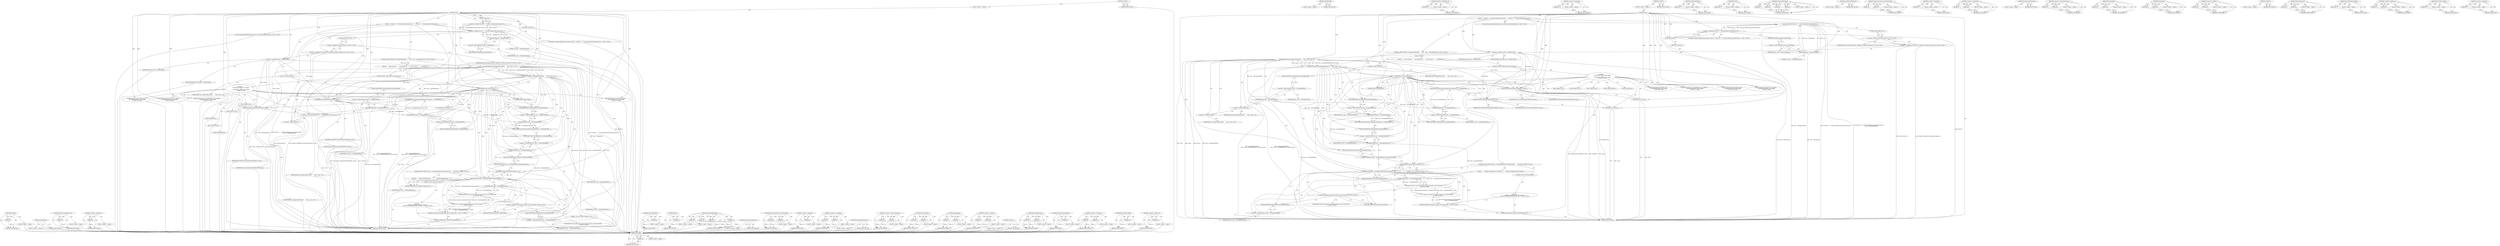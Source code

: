 digraph "&lt;operator&gt;.addressOf" {
vulnerable_205 [label=<(METHOD,DCHECK)>];
vulnerable_206 [label=<(PARAM,p1)>];
vulnerable_207 [label=<(BLOCK,&lt;empty&gt;,&lt;empty&gt;)>];
vulnerable_208 [label=<(METHOD_RETURN,ANY)>];
vulnerable_190 [label=<(METHOD,NOTREACHED)>];
vulnerable_191 [label=<(BLOCK,&lt;empty&gt;,&lt;empty&gt;)>];
vulnerable_192 [label=<(METHOD_RETURN,ANY)>];
vulnerable_144 [label=<(METHOD,DCHECK_CURRENTLY_ON)>];
vulnerable_145 [label=<(PARAM,p1)>];
vulnerable_146 [label=<(BLOCK,&lt;empty&gt;,&lt;empty&gt;)>];
vulnerable_147 [label=<(METHOD_RETURN,ANY)>];
vulnerable_169 [label=<(METHOD,&lt;operator&gt;.indirection)>];
vulnerable_170 [label=<(PARAM,p1)>];
vulnerable_171 [label=<(BLOCK,&lt;empty&gt;,&lt;empty&gt;)>];
vulnerable_172 [label=<(METHOD_RETURN,ANY)>];
vulnerable_6 [label=<(METHOD,&lt;global&gt;)<SUB>1</SUB>>];
vulnerable_7 [label=<(BLOCK,&lt;empty&gt;,&lt;empty&gt;)<SUB>1</SUB>>];
vulnerable_8 [label=<(METHOD,Start)<SUB>1</SUB>>];
vulnerable_9 [label=<(BLOCK,{
    DVLOG(2) &lt;&lt; &quot;Starting SafeBrowsing downlo...,{
    DVLOG(2) &lt;&lt; &quot;Starting SafeBrowsing downlo...)<SUB>1</SUB>>];
vulnerable_10 [label=<(&lt;operator&gt;.shiftLeft,DVLOG(2) &lt;&lt; &quot;Starting SafeBrowsing download che...)<SUB>2</SUB>>];
vulnerable_11 [label=<(&lt;operator&gt;.shiftLeft,DVLOG(2) &lt;&lt; &quot;Starting SafeBrowsing download che...)<SUB>2</SUB>>];
vulnerable_12 [label=<(DVLOG,DVLOG(2))<SUB>2</SUB>>];
vulnerable_13 [label=<(LITERAL,2,DVLOG(2))<SUB>2</SUB>>];
vulnerable_14 [label="<(LITERAL,&quot;Starting SafeBrowsing download check for: &quot;,DVLOG(2) &lt;&lt; &quot;Starting SafeBrowsing download che...)<SUB>2</SUB>>"];
vulnerable_15 [label=<(DebugString,item_-&gt;DebugString(true))<SUB>3</SUB>>];
vulnerable_16 [label=<(&lt;operator&gt;.indirectFieldAccess,item_-&gt;DebugString)<SUB>3</SUB>>];
vulnerable_17 [label=<(IDENTIFIER,item_,item_-&gt;DebugString(true))<SUB>3</SUB>>];
vulnerable_18 [label=<(FIELD_IDENTIFIER,DebugString,DebugString)<SUB>3</SUB>>];
vulnerable_19 [label=<(LITERAL,true,item_-&gt;DebugString(true))<SUB>3</SUB>>];
vulnerable_20 [label="<(DCHECK_CURRENTLY_ON,DCHECK_CURRENTLY_ON(BrowserThread::UI))<SUB>4</SUB>>"];
vulnerable_21 [label="<(&lt;operator&gt;.fieldAccess,BrowserThread::UI)<SUB>4</SUB>>"];
vulnerable_22 [label="<(IDENTIFIER,BrowserThread,DCHECK_CURRENTLY_ON(BrowserThread::UI))<SUB>4</SUB>>"];
vulnerable_23 [label=<(FIELD_IDENTIFIER,UI,UI)<SUB>4</SUB>>];
vulnerable_24 [label="<(LOCAL,DownloadCheckResultReason reason: DownloadCheckResultReason)<SUB>5</SUB>>"];
vulnerable_25 [label=<(&lt;operator&gt;.assignment,reason = REASON_MAX)<SUB>5</SUB>>];
vulnerable_26 [label=<(IDENTIFIER,reason,reason = REASON_MAX)<SUB>5</SUB>>];
vulnerable_27 [label=<(IDENTIFIER,REASON_MAX,reason = REASON_MAX)<SUB>5</SUB>>];
vulnerable_28 [label=<(CONTROL_STRUCTURE,IF,if (!IsSupportedDownload(
        *item_, item_-&gt;GetTargetFilePath(), &amp;reason, &amp;type_)))<SUB>6</SUB>>];
vulnerable_29 [label=<(&lt;operator&gt;.logicalNot,!IsSupportedDownload(
        *item_, item_-&gt;Ge...)<SUB>6</SUB>>];
vulnerable_30 [label=<(IsSupportedDownload,IsSupportedDownload(
        *item_, item_-&gt;Get...)<SUB>6</SUB>>];
vulnerable_31 [label=<(&lt;operator&gt;.indirection,*item_)<SUB>7</SUB>>];
vulnerable_32 [label=<(IDENTIFIER,item_,IsSupportedDownload(
        *item_, item_-&gt;Get...)<SUB>7</SUB>>];
vulnerable_33 [label=<(GetTargetFilePath,item_-&gt;GetTargetFilePath())<SUB>7</SUB>>];
vulnerable_34 [label=<(&lt;operator&gt;.indirectFieldAccess,item_-&gt;GetTargetFilePath)<SUB>7</SUB>>];
vulnerable_35 [label=<(IDENTIFIER,item_,item_-&gt;GetTargetFilePath())<SUB>7</SUB>>];
vulnerable_36 [label=<(FIELD_IDENTIFIER,GetTargetFilePath,GetTargetFilePath)<SUB>7</SUB>>];
vulnerable_37 [label=<(&lt;operator&gt;.addressOf,&amp;reason)<SUB>7</SUB>>];
vulnerable_38 [label=<(IDENTIFIER,reason,IsSupportedDownload(
        *item_, item_-&gt;Get...)<SUB>7</SUB>>];
vulnerable_39 [label=<(&lt;operator&gt;.addressOf,&amp;type_)<SUB>7</SUB>>];
vulnerable_40 [label=<(IDENTIFIER,type_,IsSupportedDownload(
        *item_, item_-&gt;Get...)<SUB>7</SUB>>];
vulnerable_41 [label=<(BLOCK,{
      switch (reason) {
        case REASON_E...,{
      switch (reason) {
        case REASON_E...)<SUB>7</SUB>>];
vulnerable_42 [label=<(CONTROL_STRUCTURE,SWITCH,switch(reason))<SUB>8</SUB>>];
vulnerable_43 [label=<(IDENTIFIER,reason,switch(reason))<SUB>8</SUB>>];
vulnerable_44 [label="<(BLOCK,{
        case REASON_EMPTY_URL_CHAIN:
        ...,{
        case REASON_EMPTY_URL_CHAIN:
        ...)<SUB>8</SUB>>"];
vulnerable_45 [label=<(JUMP_TARGET,case)<SUB>9</SUB>>];
vulnerable_46 [label="<(IDENTIFIER,REASON_EMPTY_URL_CHAIN,{
        case REASON_EMPTY_URL_CHAIN:
        ...)<SUB>9</SUB>>"];
vulnerable_47 [label=<(JUMP_TARGET,case)<SUB>10</SUB>>];
vulnerable_48 [label="<(IDENTIFIER,REASON_INVALID_URL,{
        case REASON_EMPTY_URL_CHAIN:
        ...)<SUB>10</SUB>>"];
vulnerable_49 [label=<(JUMP_TARGET,case)<SUB>11</SUB>>];
vulnerable_50 [label="<(IDENTIFIER,REASON_UNSUPPORTED_URL_SCHEME,{
        case REASON_EMPTY_URL_CHAIN:
        ...)<SUB>11</SUB>>"];
vulnerable_51 [label=<(PostFinishTask,PostFinishTask(UNKNOWN, reason))<SUB>12</SUB>>];
vulnerable_52 [label=<(IDENTIFIER,UNKNOWN,PostFinishTask(UNKNOWN, reason))<SUB>12</SUB>>];
vulnerable_53 [label=<(IDENTIFIER,reason,PostFinishTask(UNKNOWN, reason))<SUB>12</SUB>>];
vulnerable_54 [label=<(RETURN,return;,return;)<SUB>13</SUB>>];
vulnerable_55 [label=<(JUMP_TARGET,case)<SUB>15</SUB>>];
vulnerable_56 [label="<(IDENTIFIER,REASON_NOT_BINARY_FILE,{
        case REASON_EMPTY_URL_CHAIN:
        ...)<SUB>15</SUB>>"];
vulnerable_57 [label=<(RecordFileExtensionType,RecordFileExtensionType(item_-&gt;GetTargetFilePat...)<SUB>16</SUB>>];
vulnerable_58 [label=<(GetTargetFilePath,item_-&gt;GetTargetFilePath())<SUB>16</SUB>>];
vulnerable_59 [label=<(&lt;operator&gt;.indirectFieldAccess,item_-&gt;GetTargetFilePath)<SUB>16</SUB>>];
vulnerable_60 [label=<(IDENTIFIER,item_,item_-&gt;GetTargetFilePath())<SUB>16</SUB>>];
vulnerable_61 [label=<(FIELD_IDENTIFIER,GetTargetFilePath,GetTargetFilePath)<SUB>16</SUB>>];
vulnerable_62 [label=<(PostFinishTask,PostFinishTask(UNKNOWN, reason))<SUB>17</SUB>>];
vulnerable_63 [label=<(IDENTIFIER,UNKNOWN,PostFinishTask(UNKNOWN, reason))<SUB>17</SUB>>];
vulnerable_64 [label=<(IDENTIFIER,reason,PostFinishTask(UNKNOWN, reason))<SUB>17</SUB>>];
vulnerable_65 [label=<(RETURN,return;,return;)<SUB>18</SUB>>];
vulnerable_66 [label=<(JUMP_TARGET,default)<SUB>20</SUB>>];
vulnerable_67 [label=<(NOTREACHED,NOTREACHED())<SUB>21</SUB>>];
vulnerable_68 [label=<(RecordFileExtensionType,RecordFileExtensionType(item_-&gt;GetTargetFilePat...)<SUB>24</SUB>>];
vulnerable_69 [label=<(GetTargetFilePath,item_-&gt;GetTargetFilePath())<SUB>24</SUB>>];
vulnerable_70 [label=<(&lt;operator&gt;.indirectFieldAccess,item_-&gt;GetTargetFilePath)<SUB>24</SUB>>];
vulnerable_71 [label=<(IDENTIFIER,item_,item_-&gt;GetTargetFilePath())<SUB>24</SUB>>];
vulnerable_72 [label=<(FIELD_IDENTIFIER,GetTargetFilePath,GetTargetFilePath)<SUB>24</SUB>>];
vulnerable_73 [label=<(CONTROL_STRUCTURE,IF,if (item_-&gt;GetTargetFilePath().MatchesExtension(
         FILE_PATH_LITERAL(&quot;.zip&quot;))))<SUB>26</SUB>>];
vulnerable_74 [label=<(MatchesExtension,item_-&gt;GetTargetFilePath().MatchesExtension(
  ...)<SUB>26</SUB>>];
vulnerable_75 [label=<(&lt;operator&gt;.fieldAccess,item_-&gt;GetTargetFilePath().MatchesExtension)<SUB>26</SUB>>];
vulnerable_76 [label=<(GetTargetFilePath,item_-&gt;GetTargetFilePath())<SUB>26</SUB>>];
vulnerable_77 [label=<(&lt;operator&gt;.indirectFieldAccess,item_-&gt;GetTargetFilePath)<SUB>26</SUB>>];
vulnerable_78 [label=<(IDENTIFIER,item_,item_-&gt;GetTargetFilePath())<SUB>26</SUB>>];
vulnerable_79 [label=<(FIELD_IDENTIFIER,GetTargetFilePath,GetTargetFilePath)<SUB>26</SUB>>];
vulnerable_80 [label=<(FIELD_IDENTIFIER,MatchesExtension,MatchesExtension)<SUB>26</SUB>>];
vulnerable_81 [label=<(FILE_PATH_LITERAL,FILE_PATH_LITERAL(&quot;.zip&quot;))<SUB>27</SUB>>];
vulnerable_82 [label=<(LITERAL,&quot;.zip&quot;,FILE_PATH_LITERAL(&quot;.zip&quot;))<SUB>27</SUB>>];
vulnerable_83 [label=<(BLOCK,{
       StartExtractZipFeatures();
     },{
       StartExtractZipFeatures();
     })<SUB>27</SUB>>];
vulnerable_84 [label=<(StartExtractZipFeatures,StartExtractZipFeatures())<SUB>28</SUB>>];
vulnerable_85 [label=<(CONTROL_STRUCTURE,ELSE,else)<SUB>29</SUB>>];
vulnerable_86 [label="<(BLOCK,{
       DCHECK(!download_protection_util::IsAr...,{
       DCHECK(!download_protection_util::IsAr...)<SUB>29</SUB>>"];
vulnerable_87 [label="<(DCHECK,DCHECK(!download_protection_util::IsArchiveFile...)<SUB>30</SUB>>"];
vulnerable_88 [label="<(&lt;operator&gt;.logicalNot,!download_protection_util::IsArchiveFile(
     ...)<SUB>30</SUB>>"];
vulnerable_89 [label="<(download_protection_util.IsArchiveFile,download_protection_util::IsArchiveFile(
      ...)<SUB>30</SUB>>"];
vulnerable_90 [label="<(&lt;operator&gt;.fieldAccess,download_protection_util::IsArchiveFile)<SUB>30</SUB>>"];
vulnerable_91 [label="<(IDENTIFIER,download_protection_util,download_protection_util::IsArchiveFile(
      ...)<SUB>30</SUB>>"];
vulnerable_92 [label=<(FIELD_IDENTIFIER,IsArchiveFile,IsArchiveFile)<SUB>30</SUB>>];
vulnerable_93 [label=<(GetTargetFilePath,item_-&gt;GetTargetFilePath())<SUB>31</SUB>>];
vulnerable_94 [label=<(&lt;operator&gt;.indirectFieldAccess,item_-&gt;GetTargetFilePath)<SUB>31</SUB>>];
vulnerable_95 [label=<(IDENTIFIER,item_,item_-&gt;GetTargetFilePath())<SUB>31</SUB>>];
vulnerable_96 [label=<(FIELD_IDENTIFIER,GetTargetFilePath,GetTargetFilePath)<SUB>31</SUB>>];
vulnerable_97 [label=<(StartExtractFileFeatures,StartExtractFileFeatures())<SUB>32</SUB>>];
vulnerable_98 [label=<(METHOD_RETURN,void)<SUB>1</SUB>>];
vulnerable_100 [label=<(METHOD_RETURN,ANY)<SUB>1</SUB>>];
vulnerable_173 [label=<(METHOD,GetTargetFilePath)>];
vulnerable_174 [label=<(PARAM,p1)>];
vulnerable_175 [label=<(BLOCK,&lt;empty&gt;,&lt;empty&gt;)>];
vulnerable_176 [label=<(METHOD_RETURN,ANY)>];
vulnerable_130 [label=<(METHOD,DVLOG)>];
vulnerable_131 [label=<(PARAM,p1)>];
vulnerable_132 [label=<(BLOCK,&lt;empty&gt;,&lt;empty&gt;)>];
vulnerable_133 [label=<(METHOD_RETURN,ANY)>];
vulnerable_162 [label=<(METHOD,IsSupportedDownload)>];
vulnerable_163 [label=<(PARAM,p1)>];
vulnerable_164 [label=<(PARAM,p2)>];
vulnerable_165 [label=<(PARAM,p3)>];
vulnerable_166 [label=<(PARAM,p4)>];
vulnerable_167 [label=<(BLOCK,&lt;empty&gt;,&lt;empty&gt;)>];
vulnerable_168 [label=<(METHOD_RETURN,ANY)>];
vulnerable_202 [label=<(METHOD,StartExtractZipFeatures)>];
vulnerable_203 [label=<(BLOCK,&lt;empty&gt;,&lt;empty&gt;)>];
vulnerable_204 [label=<(METHOD_RETURN,ANY)>];
vulnerable_209 [label=<(METHOD,download_protection_util.IsArchiveFile)>];
vulnerable_210 [label=<(PARAM,p1)>];
vulnerable_211 [label=<(PARAM,p2)>];
vulnerable_212 [label=<(BLOCK,&lt;empty&gt;,&lt;empty&gt;)>];
vulnerable_213 [label=<(METHOD_RETURN,ANY)>];
vulnerable_158 [label=<(METHOD,&lt;operator&gt;.logicalNot)>];
vulnerable_159 [label=<(PARAM,p1)>];
vulnerable_160 [label=<(BLOCK,&lt;empty&gt;,&lt;empty&gt;)>];
vulnerable_161 [label=<(METHOD_RETURN,ANY)>];
vulnerable_153 [label=<(METHOD,&lt;operator&gt;.assignment)>];
vulnerable_154 [label=<(PARAM,p1)>];
vulnerable_155 [label=<(PARAM,p2)>];
vulnerable_156 [label=<(BLOCK,&lt;empty&gt;,&lt;empty&gt;)>];
vulnerable_157 [label=<(METHOD_RETURN,ANY)>];
vulnerable_214 [label=<(METHOD,StartExtractFileFeatures)>];
vulnerable_215 [label=<(BLOCK,&lt;empty&gt;,&lt;empty&gt;)>];
vulnerable_216 [label=<(METHOD_RETURN,ANY)>];
vulnerable_139 [label=<(METHOD,&lt;operator&gt;.indirectFieldAccess)>];
vulnerable_140 [label=<(PARAM,p1)>];
vulnerable_141 [label=<(PARAM,p2)>];
vulnerable_142 [label=<(BLOCK,&lt;empty&gt;,&lt;empty&gt;)>];
vulnerable_143 [label=<(METHOD_RETURN,ANY)>];
vulnerable_181 [label=<(METHOD,PostFinishTask)>];
vulnerable_182 [label=<(PARAM,p1)>];
vulnerable_183 [label=<(PARAM,p2)>];
vulnerable_184 [label=<(BLOCK,&lt;empty&gt;,&lt;empty&gt;)>];
vulnerable_185 [label=<(METHOD_RETURN,ANY)>];
vulnerable_134 [label=<(METHOD,DebugString)>];
vulnerable_135 [label=<(PARAM,p1)>];
vulnerable_136 [label=<(PARAM,p2)>];
vulnerable_137 [label=<(BLOCK,&lt;empty&gt;,&lt;empty&gt;)>];
vulnerable_138 [label=<(METHOD_RETURN,ANY)>];
vulnerable_125 [label=<(METHOD,&lt;operator&gt;.shiftLeft)>];
vulnerable_126 [label=<(PARAM,p1)>];
vulnerable_127 [label=<(PARAM,p2)>];
vulnerable_128 [label=<(BLOCK,&lt;empty&gt;,&lt;empty&gt;)>];
vulnerable_129 [label=<(METHOD_RETURN,ANY)>];
vulnerable_119 [label=<(METHOD,&lt;global&gt;)<SUB>1</SUB>>];
vulnerable_120 [label=<(BLOCK,&lt;empty&gt;,&lt;empty&gt;)>];
vulnerable_121 [label=<(METHOD_RETURN,ANY)>];
vulnerable_193 [label=<(METHOD,MatchesExtension)>];
vulnerable_194 [label=<(PARAM,p1)>];
vulnerable_195 [label=<(PARAM,p2)>];
vulnerable_196 [label=<(BLOCK,&lt;empty&gt;,&lt;empty&gt;)>];
vulnerable_197 [label=<(METHOD_RETURN,ANY)>];
vulnerable_186 [label=<(METHOD,RecordFileExtensionType)>];
vulnerable_187 [label=<(PARAM,p1)>];
vulnerable_188 [label=<(BLOCK,&lt;empty&gt;,&lt;empty&gt;)>];
vulnerable_189 [label=<(METHOD_RETURN,ANY)>];
vulnerable_148 [label=<(METHOD,&lt;operator&gt;.fieldAccess)>];
vulnerable_149 [label=<(PARAM,p1)>];
vulnerable_150 [label=<(PARAM,p2)>];
vulnerable_151 [label=<(BLOCK,&lt;empty&gt;,&lt;empty&gt;)>];
vulnerable_152 [label=<(METHOD_RETURN,ANY)>];
vulnerable_198 [label=<(METHOD,FILE_PATH_LITERAL)>];
vulnerable_199 [label=<(PARAM,p1)>];
vulnerable_200 [label=<(BLOCK,&lt;empty&gt;,&lt;empty&gt;)>];
vulnerable_201 [label=<(METHOD_RETURN,ANY)>];
vulnerable_177 [label=<(METHOD,&lt;operator&gt;.addressOf)>];
vulnerable_178 [label=<(PARAM,p1)>];
vulnerable_179 [label=<(BLOCK,&lt;empty&gt;,&lt;empty&gt;)>];
vulnerable_180 [label=<(METHOD_RETURN,ANY)>];
fixed_205 [label=<(METHOD,DCHECK)>];
fixed_206 [label=<(PARAM,p1)>];
fixed_207 [label=<(BLOCK,&lt;empty&gt;,&lt;empty&gt;)>];
fixed_208 [label=<(METHOD_RETURN,ANY)>];
fixed_190 [label=<(METHOD,NOTREACHED)>];
fixed_191 [label=<(BLOCK,&lt;empty&gt;,&lt;empty&gt;)>];
fixed_192 [label=<(METHOD_RETURN,ANY)>];
fixed_144 [label=<(METHOD,DCHECK_CURRENTLY_ON)>];
fixed_145 [label=<(PARAM,p1)>];
fixed_146 [label=<(BLOCK,&lt;empty&gt;,&lt;empty&gt;)>];
fixed_147 [label=<(METHOD_RETURN,ANY)>];
fixed_169 [label=<(METHOD,&lt;operator&gt;.indirection)>];
fixed_170 [label=<(PARAM,p1)>];
fixed_171 [label=<(BLOCK,&lt;empty&gt;,&lt;empty&gt;)>];
fixed_172 [label=<(METHOD_RETURN,ANY)>];
fixed_6 [label=<(METHOD,&lt;global&gt;)<SUB>1</SUB>>];
fixed_7 [label=<(BLOCK,&lt;empty&gt;,&lt;empty&gt;)<SUB>1</SUB>>];
fixed_8 [label=<(METHOD,Start)<SUB>1</SUB>>];
fixed_9 [label=<(BLOCK,{
    DVLOG(2) &lt;&lt; &quot;Starting SafeBrowsing downlo...,{
    DVLOG(2) &lt;&lt; &quot;Starting SafeBrowsing downlo...)<SUB>1</SUB>>];
fixed_10 [label=<(&lt;operator&gt;.shiftLeft,DVLOG(2) &lt;&lt; &quot;Starting SafeBrowsing download che...)<SUB>2</SUB>>];
fixed_11 [label=<(&lt;operator&gt;.shiftLeft,DVLOG(2) &lt;&lt; &quot;Starting SafeBrowsing download che...)<SUB>2</SUB>>];
fixed_12 [label=<(DVLOG,DVLOG(2))<SUB>2</SUB>>];
fixed_13 [label=<(LITERAL,2,DVLOG(2))<SUB>2</SUB>>];
fixed_14 [label="<(LITERAL,&quot;Starting SafeBrowsing download check for: &quot;,DVLOG(2) &lt;&lt; &quot;Starting SafeBrowsing download che...)<SUB>2</SUB>>"];
fixed_15 [label=<(DebugString,item_-&gt;DebugString(true))<SUB>3</SUB>>];
fixed_16 [label=<(&lt;operator&gt;.indirectFieldAccess,item_-&gt;DebugString)<SUB>3</SUB>>];
fixed_17 [label=<(IDENTIFIER,item_,item_-&gt;DebugString(true))<SUB>3</SUB>>];
fixed_18 [label=<(FIELD_IDENTIFIER,DebugString,DebugString)<SUB>3</SUB>>];
fixed_19 [label=<(LITERAL,true,item_-&gt;DebugString(true))<SUB>3</SUB>>];
fixed_20 [label="<(DCHECK_CURRENTLY_ON,DCHECK_CURRENTLY_ON(BrowserThread::UI))<SUB>4</SUB>>"];
fixed_21 [label="<(&lt;operator&gt;.fieldAccess,BrowserThread::UI)<SUB>4</SUB>>"];
fixed_22 [label="<(IDENTIFIER,BrowserThread,DCHECK_CURRENTLY_ON(BrowserThread::UI))<SUB>4</SUB>>"];
fixed_23 [label=<(FIELD_IDENTIFIER,UI,UI)<SUB>4</SUB>>];
fixed_24 [label="<(LOCAL,DownloadCheckResultReason reason: DownloadCheckResultReason)<SUB>5</SUB>>"];
fixed_25 [label=<(&lt;operator&gt;.assignment,reason = REASON_MAX)<SUB>5</SUB>>];
fixed_26 [label=<(IDENTIFIER,reason,reason = REASON_MAX)<SUB>5</SUB>>];
fixed_27 [label=<(IDENTIFIER,REASON_MAX,reason = REASON_MAX)<SUB>5</SUB>>];
fixed_28 [label=<(CONTROL_STRUCTURE,IF,if (!IsSupportedDownload(
        *item_, item_-&gt;GetTargetFilePath(), &amp;reason, &amp;type_)))<SUB>6</SUB>>];
fixed_29 [label=<(&lt;operator&gt;.logicalNot,!IsSupportedDownload(
        *item_, item_-&gt;Ge...)<SUB>6</SUB>>];
fixed_30 [label=<(IsSupportedDownload,IsSupportedDownload(
        *item_, item_-&gt;Get...)<SUB>6</SUB>>];
fixed_31 [label=<(&lt;operator&gt;.indirection,*item_)<SUB>7</SUB>>];
fixed_32 [label=<(IDENTIFIER,item_,IsSupportedDownload(
        *item_, item_-&gt;Get...)<SUB>7</SUB>>];
fixed_33 [label=<(GetTargetFilePath,item_-&gt;GetTargetFilePath())<SUB>7</SUB>>];
fixed_34 [label=<(&lt;operator&gt;.indirectFieldAccess,item_-&gt;GetTargetFilePath)<SUB>7</SUB>>];
fixed_35 [label=<(IDENTIFIER,item_,item_-&gt;GetTargetFilePath())<SUB>7</SUB>>];
fixed_36 [label=<(FIELD_IDENTIFIER,GetTargetFilePath,GetTargetFilePath)<SUB>7</SUB>>];
fixed_37 [label=<(&lt;operator&gt;.addressOf,&amp;reason)<SUB>7</SUB>>];
fixed_38 [label=<(IDENTIFIER,reason,IsSupportedDownload(
        *item_, item_-&gt;Get...)<SUB>7</SUB>>];
fixed_39 [label=<(&lt;operator&gt;.addressOf,&amp;type_)<SUB>7</SUB>>];
fixed_40 [label=<(IDENTIFIER,type_,IsSupportedDownload(
        *item_, item_-&gt;Get...)<SUB>7</SUB>>];
fixed_41 [label=<(BLOCK,{
      switch (reason) {
        case REASON_E...,{
      switch (reason) {
        case REASON_E...)<SUB>7</SUB>>];
fixed_42 [label=<(CONTROL_STRUCTURE,SWITCH,switch(reason))<SUB>8</SUB>>];
fixed_43 [label=<(IDENTIFIER,reason,switch(reason))<SUB>8</SUB>>];
fixed_44 [label="<(BLOCK,{
        case REASON_EMPTY_URL_CHAIN:
        ...,{
        case REASON_EMPTY_URL_CHAIN:
        ...)<SUB>8</SUB>>"];
fixed_45 [label=<(JUMP_TARGET,case)<SUB>9</SUB>>];
fixed_46 [label="<(IDENTIFIER,REASON_EMPTY_URL_CHAIN,{
        case REASON_EMPTY_URL_CHAIN:
        ...)<SUB>9</SUB>>"];
fixed_47 [label=<(JUMP_TARGET,case)<SUB>10</SUB>>];
fixed_48 [label="<(IDENTIFIER,REASON_INVALID_URL,{
        case REASON_EMPTY_URL_CHAIN:
        ...)<SUB>10</SUB>>"];
fixed_49 [label=<(JUMP_TARGET,case)<SUB>11</SUB>>];
fixed_50 [label="<(IDENTIFIER,REASON_UNSUPPORTED_URL_SCHEME,{
        case REASON_EMPTY_URL_CHAIN:
        ...)<SUB>11</SUB>>"];
fixed_51 [label=<(PostFinishTask,PostFinishTask(UNKNOWN, reason))<SUB>12</SUB>>];
fixed_52 [label=<(IDENTIFIER,UNKNOWN,PostFinishTask(UNKNOWN, reason))<SUB>12</SUB>>];
fixed_53 [label=<(IDENTIFIER,reason,PostFinishTask(UNKNOWN, reason))<SUB>12</SUB>>];
fixed_54 [label=<(RETURN,return;,return;)<SUB>13</SUB>>];
fixed_55 [label=<(JUMP_TARGET,case)<SUB>15</SUB>>];
fixed_56 [label="<(IDENTIFIER,REASON_NOT_BINARY_FILE,{
        case REASON_EMPTY_URL_CHAIN:
        ...)<SUB>15</SUB>>"];
fixed_57 [label=<(RecordFileExtensionType,RecordFileExtensionType(item_-&gt;GetTargetFilePat...)<SUB>16</SUB>>];
fixed_58 [label=<(GetTargetFilePath,item_-&gt;GetTargetFilePath())<SUB>16</SUB>>];
fixed_59 [label=<(&lt;operator&gt;.indirectFieldAccess,item_-&gt;GetTargetFilePath)<SUB>16</SUB>>];
fixed_60 [label=<(IDENTIFIER,item_,item_-&gt;GetTargetFilePath())<SUB>16</SUB>>];
fixed_61 [label=<(FIELD_IDENTIFIER,GetTargetFilePath,GetTargetFilePath)<SUB>16</SUB>>];
fixed_62 [label=<(PostFinishTask,PostFinishTask(UNKNOWN, reason))<SUB>17</SUB>>];
fixed_63 [label=<(IDENTIFIER,UNKNOWN,PostFinishTask(UNKNOWN, reason))<SUB>17</SUB>>];
fixed_64 [label=<(IDENTIFIER,reason,PostFinishTask(UNKNOWN, reason))<SUB>17</SUB>>];
fixed_65 [label=<(RETURN,return;,return;)<SUB>18</SUB>>];
fixed_66 [label=<(JUMP_TARGET,default)<SUB>20</SUB>>];
fixed_67 [label=<(NOTREACHED,NOTREACHED())<SUB>21</SUB>>];
fixed_68 [label=<(RecordFileExtensionType,RecordFileExtensionType(item_-&gt;GetTargetFilePat...)<SUB>24</SUB>>];
fixed_69 [label=<(GetTargetFilePath,item_-&gt;GetTargetFilePath())<SUB>24</SUB>>];
fixed_70 [label=<(&lt;operator&gt;.indirectFieldAccess,item_-&gt;GetTargetFilePath)<SUB>24</SUB>>];
fixed_71 [label=<(IDENTIFIER,item_,item_-&gt;GetTargetFilePath())<SUB>24</SUB>>];
fixed_72 [label=<(FIELD_IDENTIFIER,GetTargetFilePath,GetTargetFilePath)<SUB>24</SUB>>];
fixed_73 [label=<(CONTROL_STRUCTURE,IF,if (item_-&gt;GetTargetFilePath().MatchesExtension(
         FILE_PATH_LITERAL(&quot;.zip&quot;))))<SUB>26</SUB>>];
fixed_74 [label=<(MatchesExtension,item_-&gt;GetTargetFilePath().MatchesExtension(
  ...)<SUB>26</SUB>>];
fixed_75 [label=<(&lt;operator&gt;.fieldAccess,item_-&gt;GetTargetFilePath().MatchesExtension)<SUB>26</SUB>>];
fixed_76 [label=<(GetTargetFilePath,item_-&gt;GetTargetFilePath())<SUB>26</SUB>>];
fixed_77 [label=<(&lt;operator&gt;.indirectFieldAccess,item_-&gt;GetTargetFilePath)<SUB>26</SUB>>];
fixed_78 [label=<(IDENTIFIER,item_,item_-&gt;GetTargetFilePath())<SUB>26</SUB>>];
fixed_79 [label=<(FIELD_IDENTIFIER,GetTargetFilePath,GetTargetFilePath)<SUB>26</SUB>>];
fixed_80 [label=<(FIELD_IDENTIFIER,MatchesExtension,MatchesExtension)<SUB>26</SUB>>];
fixed_81 [label=<(FILE_PATH_LITERAL,FILE_PATH_LITERAL(&quot;.zip&quot;))<SUB>27</SUB>>];
fixed_82 [label=<(LITERAL,&quot;.zip&quot;,FILE_PATH_LITERAL(&quot;.zip&quot;))<SUB>27</SUB>>];
fixed_83 [label=<(BLOCK,{
       StartExtractZipFeatures();
#if defined...,{
       StartExtractZipFeatures();
#if defined...)<SUB>27</SUB>>];
fixed_84 [label=<(StartExtractZipFeatures,StartExtractZipFeatures())<SUB>28</SUB>>];
fixed_85 [label=<(CONTROL_STRUCTURE,ELSE,else)<SUB>34</SUB>>];
fixed_86 [label="<(BLOCK,{
       DCHECK(!download_protection_util::IsAr...,{
       DCHECK(!download_protection_util::IsAr...)<SUB>34</SUB>>"];
fixed_87 [label="<(DCHECK,DCHECK(!download_protection_util::IsArchiveFile...)<SUB>35</SUB>>"];
fixed_88 [label="<(&lt;operator&gt;.logicalNot,!download_protection_util::IsArchiveFile(
     ...)<SUB>35</SUB>>"];
fixed_89 [label="<(download_protection_util.IsArchiveFile,download_protection_util::IsArchiveFile(
      ...)<SUB>35</SUB>>"];
fixed_90 [label="<(&lt;operator&gt;.fieldAccess,download_protection_util::IsArchiveFile)<SUB>35</SUB>>"];
fixed_91 [label="<(IDENTIFIER,download_protection_util,download_protection_util::IsArchiveFile(
      ...)<SUB>35</SUB>>"];
fixed_92 [label=<(FIELD_IDENTIFIER,IsArchiveFile,IsArchiveFile)<SUB>35</SUB>>];
fixed_93 [label=<(GetTargetFilePath,item_-&gt;GetTargetFilePath())<SUB>36</SUB>>];
fixed_94 [label=<(&lt;operator&gt;.indirectFieldAccess,item_-&gt;GetTargetFilePath)<SUB>36</SUB>>];
fixed_95 [label=<(IDENTIFIER,item_,item_-&gt;GetTargetFilePath())<SUB>36</SUB>>];
fixed_96 [label=<(FIELD_IDENTIFIER,GetTargetFilePath,GetTargetFilePath)<SUB>36</SUB>>];
fixed_97 [label=<(StartExtractFileFeatures,StartExtractFileFeatures())<SUB>37</SUB>>];
fixed_98 [label=<(METHOD_RETURN,void)<SUB>1</SUB>>];
fixed_100 [label=<(METHOD_RETURN,ANY)<SUB>1</SUB>>];
fixed_173 [label=<(METHOD,GetTargetFilePath)>];
fixed_174 [label=<(PARAM,p1)>];
fixed_175 [label=<(BLOCK,&lt;empty&gt;,&lt;empty&gt;)>];
fixed_176 [label=<(METHOD_RETURN,ANY)>];
fixed_130 [label=<(METHOD,DVLOG)>];
fixed_131 [label=<(PARAM,p1)>];
fixed_132 [label=<(BLOCK,&lt;empty&gt;,&lt;empty&gt;)>];
fixed_133 [label=<(METHOD_RETURN,ANY)>];
fixed_162 [label=<(METHOD,IsSupportedDownload)>];
fixed_163 [label=<(PARAM,p1)>];
fixed_164 [label=<(PARAM,p2)>];
fixed_165 [label=<(PARAM,p3)>];
fixed_166 [label=<(PARAM,p4)>];
fixed_167 [label=<(BLOCK,&lt;empty&gt;,&lt;empty&gt;)>];
fixed_168 [label=<(METHOD_RETURN,ANY)>];
fixed_202 [label=<(METHOD,StartExtractZipFeatures)>];
fixed_203 [label=<(BLOCK,&lt;empty&gt;,&lt;empty&gt;)>];
fixed_204 [label=<(METHOD_RETURN,ANY)>];
fixed_209 [label=<(METHOD,download_protection_util.IsArchiveFile)>];
fixed_210 [label=<(PARAM,p1)>];
fixed_211 [label=<(PARAM,p2)>];
fixed_212 [label=<(BLOCK,&lt;empty&gt;,&lt;empty&gt;)>];
fixed_213 [label=<(METHOD_RETURN,ANY)>];
fixed_158 [label=<(METHOD,&lt;operator&gt;.logicalNot)>];
fixed_159 [label=<(PARAM,p1)>];
fixed_160 [label=<(BLOCK,&lt;empty&gt;,&lt;empty&gt;)>];
fixed_161 [label=<(METHOD_RETURN,ANY)>];
fixed_153 [label=<(METHOD,&lt;operator&gt;.assignment)>];
fixed_154 [label=<(PARAM,p1)>];
fixed_155 [label=<(PARAM,p2)>];
fixed_156 [label=<(BLOCK,&lt;empty&gt;,&lt;empty&gt;)>];
fixed_157 [label=<(METHOD_RETURN,ANY)>];
fixed_214 [label=<(METHOD,StartExtractFileFeatures)>];
fixed_215 [label=<(BLOCK,&lt;empty&gt;,&lt;empty&gt;)>];
fixed_216 [label=<(METHOD_RETURN,ANY)>];
fixed_139 [label=<(METHOD,&lt;operator&gt;.indirectFieldAccess)>];
fixed_140 [label=<(PARAM,p1)>];
fixed_141 [label=<(PARAM,p2)>];
fixed_142 [label=<(BLOCK,&lt;empty&gt;,&lt;empty&gt;)>];
fixed_143 [label=<(METHOD_RETURN,ANY)>];
fixed_181 [label=<(METHOD,PostFinishTask)>];
fixed_182 [label=<(PARAM,p1)>];
fixed_183 [label=<(PARAM,p2)>];
fixed_184 [label=<(BLOCK,&lt;empty&gt;,&lt;empty&gt;)>];
fixed_185 [label=<(METHOD_RETURN,ANY)>];
fixed_134 [label=<(METHOD,DebugString)>];
fixed_135 [label=<(PARAM,p1)>];
fixed_136 [label=<(PARAM,p2)>];
fixed_137 [label=<(BLOCK,&lt;empty&gt;,&lt;empty&gt;)>];
fixed_138 [label=<(METHOD_RETURN,ANY)>];
fixed_125 [label=<(METHOD,&lt;operator&gt;.shiftLeft)>];
fixed_126 [label=<(PARAM,p1)>];
fixed_127 [label=<(PARAM,p2)>];
fixed_128 [label=<(BLOCK,&lt;empty&gt;,&lt;empty&gt;)>];
fixed_129 [label=<(METHOD_RETURN,ANY)>];
fixed_119 [label=<(METHOD,&lt;global&gt;)<SUB>1</SUB>>];
fixed_120 [label=<(BLOCK,&lt;empty&gt;,&lt;empty&gt;)>];
fixed_121 [label=<(METHOD_RETURN,ANY)>];
fixed_193 [label=<(METHOD,MatchesExtension)>];
fixed_194 [label=<(PARAM,p1)>];
fixed_195 [label=<(PARAM,p2)>];
fixed_196 [label=<(BLOCK,&lt;empty&gt;,&lt;empty&gt;)>];
fixed_197 [label=<(METHOD_RETURN,ANY)>];
fixed_186 [label=<(METHOD,RecordFileExtensionType)>];
fixed_187 [label=<(PARAM,p1)>];
fixed_188 [label=<(BLOCK,&lt;empty&gt;,&lt;empty&gt;)>];
fixed_189 [label=<(METHOD_RETURN,ANY)>];
fixed_148 [label=<(METHOD,&lt;operator&gt;.fieldAccess)>];
fixed_149 [label=<(PARAM,p1)>];
fixed_150 [label=<(PARAM,p2)>];
fixed_151 [label=<(BLOCK,&lt;empty&gt;,&lt;empty&gt;)>];
fixed_152 [label=<(METHOD_RETURN,ANY)>];
fixed_198 [label=<(METHOD,FILE_PATH_LITERAL)>];
fixed_199 [label=<(PARAM,p1)>];
fixed_200 [label=<(BLOCK,&lt;empty&gt;,&lt;empty&gt;)>];
fixed_201 [label=<(METHOD_RETURN,ANY)>];
fixed_177 [label=<(METHOD,&lt;operator&gt;.addressOf)>];
fixed_178 [label=<(PARAM,p1)>];
fixed_179 [label=<(BLOCK,&lt;empty&gt;,&lt;empty&gt;)>];
fixed_180 [label=<(METHOD_RETURN,ANY)>];
vulnerable_205 -> vulnerable_206  [key=0, label="AST: "];
vulnerable_205 -> vulnerable_206  [key=1, label="DDG: "];
vulnerable_205 -> vulnerable_207  [key=0, label="AST: "];
vulnerable_205 -> vulnerable_208  [key=0, label="AST: "];
vulnerable_205 -> vulnerable_208  [key=1, label="CFG: "];
vulnerable_206 -> vulnerable_208  [key=0, label="DDG: p1"];
vulnerable_207 -> fixed_205  [key=0];
vulnerable_208 -> fixed_205  [key=0];
vulnerable_190 -> vulnerable_191  [key=0, label="AST: "];
vulnerable_190 -> vulnerable_192  [key=0, label="AST: "];
vulnerable_190 -> vulnerable_192  [key=1, label="CFG: "];
vulnerable_191 -> fixed_205  [key=0];
vulnerable_192 -> fixed_205  [key=0];
vulnerable_144 -> vulnerable_145  [key=0, label="AST: "];
vulnerable_144 -> vulnerable_145  [key=1, label="DDG: "];
vulnerable_144 -> vulnerable_146  [key=0, label="AST: "];
vulnerable_144 -> vulnerable_147  [key=0, label="AST: "];
vulnerable_144 -> vulnerable_147  [key=1, label="CFG: "];
vulnerable_145 -> vulnerable_147  [key=0, label="DDG: p1"];
vulnerable_146 -> fixed_205  [key=0];
vulnerable_147 -> fixed_205  [key=0];
vulnerable_169 -> vulnerable_170  [key=0, label="AST: "];
vulnerable_169 -> vulnerable_170  [key=1, label="DDG: "];
vulnerable_169 -> vulnerable_171  [key=0, label="AST: "];
vulnerable_169 -> vulnerable_172  [key=0, label="AST: "];
vulnerable_169 -> vulnerable_172  [key=1, label="CFG: "];
vulnerable_170 -> vulnerable_172  [key=0, label="DDG: p1"];
vulnerable_171 -> fixed_205  [key=0];
vulnerable_172 -> fixed_205  [key=0];
vulnerable_6 -> vulnerable_7  [key=0, label="AST: "];
vulnerable_6 -> vulnerable_100  [key=0, label="AST: "];
vulnerable_6 -> vulnerable_100  [key=1, label="CFG: "];
vulnerable_7 -> vulnerable_8  [key=0, label="AST: "];
vulnerable_8 -> vulnerable_9  [key=0, label="AST: "];
vulnerable_8 -> vulnerable_98  [key=0, label="AST: "];
vulnerable_8 -> vulnerable_12  [key=0, label="CFG: "];
vulnerable_8 -> vulnerable_12  [key=1, label="DDG: "];
vulnerable_8 -> vulnerable_25  [key=0, label="DDG: "];
vulnerable_8 -> vulnerable_11  [key=0, label="DDG: "];
vulnerable_8 -> vulnerable_15  [key=0, label="DDG: "];
vulnerable_8 -> vulnerable_84  [key=0, label="DDG: "];
vulnerable_8 -> vulnerable_30  [key=0, label="DDG: "];
vulnerable_8 -> vulnerable_43  [key=0, label="DDG: "];
vulnerable_8 -> vulnerable_81  [key=0, label="DDG: "];
vulnerable_8 -> vulnerable_97  [key=0, label="DDG: "];
vulnerable_8 -> vulnerable_46  [key=0, label="DDG: "];
vulnerable_8 -> vulnerable_48  [key=0, label="DDG: "];
vulnerable_8 -> vulnerable_50  [key=0, label="DDG: "];
vulnerable_8 -> vulnerable_54  [key=0, label="DDG: "];
vulnerable_8 -> vulnerable_56  [key=0, label="DDG: "];
vulnerable_8 -> vulnerable_65  [key=0, label="DDG: "];
vulnerable_8 -> vulnerable_67  [key=0, label="DDG: "];
vulnerable_8 -> vulnerable_51  [key=0, label="DDG: "];
vulnerable_8 -> vulnerable_62  [key=0, label="DDG: "];
vulnerable_9 -> vulnerable_10  [key=0, label="AST: "];
vulnerable_9 -> vulnerable_20  [key=0, label="AST: "];
vulnerable_9 -> vulnerable_24  [key=0, label="AST: "];
vulnerable_9 -> vulnerable_25  [key=0, label="AST: "];
vulnerable_9 -> vulnerable_28  [key=0, label="AST: "];
vulnerable_9 -> vulnerable_68  [key=0, label="AST: "];
vulnerable_9 -> vulnerable_73  [key=0, label="AST: "];
vulnerable_10 -> vulnerable_11  [key=0, label="AST: "];
vulnerable_10 -> vulnerable_15  [key=0, label="AST: "];
vulnerable_10 -> vulnerable_23  [key=0, label="CFG: "];
vulnerable_10 -> vulnerable_98  [key=0, label="DDG: DVLOG(2) &lt;&lt; &quot;Starting SafeBrowsing download check for: &quot;"];
vulnerable_10 -> vulnerable_98  [key=1, label="DDG: item_-&gt;DebugString(true)"];
vulnerable_10 -> vulnerable_98  [key=2, label="DDG: DVLOG(2) &lt;&lt; &quot;Starting SafeBrowsing download check for: &quot;
             &lt;&lt; item_-&gt;DebugString(true)"];
vulnerable_11 -> vulnerable_12  [key=0, label="AST: "];
vulnerable_11 -> vulnerable_14  [key=0, label="AST: "];
vulnerable_11 -> vulnerable_18  [key=0, label="CFG: "];
vulnerable_11 -> vulnerable_98  [key=0, label="DDG: DVLOG(2)"];
vulnerable_11 -> vulnerable_10  [key=0, label="DDG: DVLOG(2)"];
vulnerable_11 -> vulnerable_10  [key=1, label="DDG: &quot;Starting SafeBrowsing download check for: &quot;"];
vulnerable_12 -> vulnerable_13  [key=0, label="AST: "];
vulnerable_12 -> vulnerable_11  [key=0, label="CFG: "];
vulnerable_12 -> vulnerable_11  [key=1, label="DDG: 2"];
vulnerable_13 -> fixed_205  [key=0];
vulnerable_14 -> fixed_205  [key=0];
vulnerable_15 -> vulnerable_16  [key=0, label="AST: "];
vulnerable_15 -> vulnerable_19  [key=0, label="AST: "];
vulnerable_15 -> vulnerable_10  [key=0, label="CFG: "];
vulnerable_15 -> vulnerable_10  [key=1, label="DDG: item_-&gt;DebugString"];
vulnerable_15 -> vulnerable_10  [key=2, label="DDG: true"];
vulnerable_15 -> vulnerable_98  [key=0, label="DDG: item_-&gt;DebugString"];
vulnerable_16 -> vulnerable_17  [key=0, label="AST: "];
vulnerable_16 -> vulnerable_18  [key=0, label="AST: "];
vulnerable_16 -> vulnerable_15  [key=0, label="CFG: "];
vulnerable_17 -> fixed_205  [key=0];
vulnerable_18 -> vulnerable_16  [key=0, label="CFG: "];
vulnerable_19 -> fixed_205  [key=0];
vulnerable_20 -> vulnerable_21  [key=0, label="AST: "];
vulnerable_20 -> vulnerable_25  [key=0, label="CFG: "];
vulnerable_20 -> vulnerable_98  [key=0, label="DDG: BrowserThread::UI"];
vulnerable_20 -> vulnerable_98  [key=1, label="DDG: DCHECK_CURRENTLY_ON(BrowserThread::UI)"];
vulnerable_21 -> vulnerable_22  [key=0, label="AST: "];
vulnerable_21 -> vulnerable_23  [key=0, label="AST: "];
vulnerable_21 -> vulnerable_20  [key=0, label="CFG: "];
vulnerable_22 -> fixed_205  [key=0];
vulnerable_23 -> vulnerable_21  [key=0, label="CFG: "];
vulnerable_24 -> fixed_205  [key=0];
vulnerable_25 -> vulnerable_26  [key=0, label="AST: "];
vulnerable_25 -> vulnerable_27  [key=0, label="AST: "];
vulnerable_25 -> vulnerable_31  [key=0, label="CFG: "];
vulnerable_25 -> vulnerable_98  [key=0, label="DDG: reason = REASON_MAX"];
vulnerable_25 -> vulnerable_98  [key=1, label="DDG: REASON_MAX"];
vulnerable_25 -> vulnerable_30  [key=0, label="DDG: reason"];
vulnerable_25 -> vulnerable_51  [key=0, label="DDG: reason"];
vulnerable_25 -> vulnerable_62  [key=0, label="DDG: reason"];
vulnerable_26 -> fixed_205  [key=0];
vulnerable_27 -> fixed_205  [key=0];
vulnerable_28 -> vulnerable_29  [key=0, label="AST: "];
vulnerable_28 -> vulnerable_41  [key=0, label="AST: "];
vulnerable_29 -> vulnerable_30  [key=0, label="AST: "];
vulnerable_29 -> vulnerable_43  [key=0, label="CFG: "];
vulnerable_29 -> vulnerable_43  [key=1, label="CDG: "];
vulnerable_29 -> vulnerable_72  [key=0, label="CFG: "];
vulnerable_29 -> vulnerable_72  [key=1, label="CDG: "];
vulnerable_29 -> vulnerable_98  [key=0, label="DDG: IsSupportedDownload(
        *item_, item_-&gt;GetTargetFilePath(), &amp;reason, &amp;type_)"];
vulnerable_29 -> vulnerable_98  [key=1, label="DDG: !IsSupportedDownload(
        *item_, item_-&gt;GetTargetFilePath(), &amp;reason, &amp;type_)"];
vulnerable_29 -> vulnerable_68  [key=0, label="CDG: "];
vulnerable_29 -> vulnerable_77  [key=0, label="CDG: "];
vulnerable_29 -> vulnerable_75  [key=0, label="CDG: "];
vulnerable_29 -> vulnerable_81  [key=0, label="CDG: "];
vulnerable_29 -> vulnerable_69  [key=0, label="CDG: "];
vulnerable_29 -> vulnerable_74  [key=0, label="CDG: "];
vulnerable_29 -> vulnerable_76  [key=0, label="CDG: "];
vulnerable_29 -> vulnerable_79  [key=0, label="CDG: "];
vulnerable_29 -> vulnerable_80  [key=0, label="CDG: "];
vulnerable_29 -> vulnerable_70  [key=0, label="CDG: "];
vulnerable_30 -> vulnerable_31  [key=0, label="AST: "];
vulnerable_30 -> vulnerable_33  [key=0, label="AST: "];
vulnerable_30 -> vulnerable_37  [key=0, label="AST: "];
vulnerable_30 -> vulnerable_39  [key=0, label="AST: "];
vulnerable_30 -> vulnerable_29  [key=0, label="CFG: "];
vulnerable_30 -> vulnerable_29  [key=1, label="DDG: *item_"];
vulnerable_30 -> vulnerable_29  [key=2, label="DDG: item_-&gt;GetTargetFilePath()"];
vulnerable_30 -> vulnerable_29  [key=3, label="DDG: &amp;reason"];
vulnerable_30 -> vulnerable_29  [key=4, label="DDG: &amp;type_"];
vulnerable_30 -> vulnerable_98  [key=0, label="DDG: *item_"];
vulnerable_30 -> vulnerable_98  [key=1, label="DDG: item_-&gt;GetTargetFilePath()"];
vulnerable_30 -> vulnerable_98  [key=2, label="DDG: &amp;reason"];
vulnerable_30 -> vulnerable_98  [key=3, label="DDG: &amp;type_"];
vulnerable_30 -> vulnerable_51  [key=0, label="DDG: &amp;reason"];
vulnerable_30 -> vulnerable_62  [key=0, label="DDG: &amp;reason"];
vulnerable_31 -> vulnerable_32  [key=0, label="AST: "];
vulnerable_31 -> vulnerable_36  [key=0, label="CFG: "];
vulnerable_32 -> fixed_205  [key=0];
vulnerable_33 -> vulnerable_34  [key=0, label="AST: "];
vulnerable_33 -> vulnerable_37  [key=0, label="CFG: "];
vulnerable_33 -> vulnerable_98  [key=0, label="DDG: item_-&gt;GetTargetFilePath"];
vulnerable_33 -> vulnerable_69  [key=0, label="DDG: item_-&gt;GetTargetFilePath"];
vulnerable_33 -> vulnerable_30  [key=0, label="DDG: item_-&gt;GetTargetFilePath"];
vulnerable_33 -> vulnerable_58  [key=0, label="DDG: item_-&gt;GetTargetFilePath"];
vulnerable_34 -> vulnerable_35  [key=0, label="AST: "];
vulnerable_34 -> vulnerable_36  [key=0, label="AST: "];
vulnerable_34 -> vulnerable_33  [key=0, label="CFG: "];
vulnerable_35 -> fixed_205  [key=0];
vulnerable_36 -> vulnerable_34  [key=0, label="CFG: "];
vulnerable_37 -> vulnerable_38  [key=0, label="AST: "];
vulnerable_37 -> vulnerable_39  [key=0, label="CFG: "];
vulnerable_38 -> fixed_205  [key=0];
vulnerable_39 -> vulnerable_40  [key=0, label="AST: "];
vulnerable_39 -> vulnerable_30  [key=0, label="CFG: "];
vulnerable_40 -> fixed_205  [key=0];
vulnerable_41 -> vulnerable_42  [key=0, label="AST: "];
vulnerable_42 -> vulnerable_43  [key=0, label="AST: "];
vulnerable_42 -> vulnerable_44  [key=0, label="AST: "];
vulnerable_43 -> vulnerable_51  [key=0, label="CFG: "];
vulnerable_43 -> vulnerable_51  [key=1, label="CDG: "];
vulnerable_43 -> vulnerable_61  [key=0, label="CFG: "];
vulnerable_43 -> vulnerable_61  [key=1, label="CDG: "];
vulnerable_43 -> vulnerable_67  [key=0, label="CFG: "];
vulnerable_43 -> vulnerable_67  [key=1, label="CDG: "];
vulnerable_43 -> vulnerable_68  [key=0, label="CDG: "];
vulnerable_43 -> vulnerable_77  [key=0, label="CDG: "];
vulnerable_43 -> vulnerable_57  [key=0, label="CDG: "];
vulnerable_43 -> vulnerable_75  [key=0, label="CDG: "];
vulnerable_43 -> vulnerable_81  [key=0, label="CDG: "];
vulnerable_43 -> vulnerable_72  [key=0, label="CDG: "];
vulnerable_43 -> vulnerable_69  [key=0, label="CDG: "];
vulnerable_43 -> vulnerable_74  [key=0, label="CDG: "];
vulnerable_43 -> vulnerable_76  [key=0, label="CDG: "];
vulnerable_43 -> vulnerable_65  [key=0, label="CDG: "];
vulnerable_43 -> vulnerable_59  [key=0, label="CDG: "];
vulnerable_43 -> vulnerable_54  [key=0, label="CDG: "];
vulnerable_43 -> vulnerable_79  [key=0, label="CDG: "];
vulnerable_43 -> vulnerable_80  [key=0, label="CDG: "];
vulnerable_43 -> vulnerable_58  [key=0, label="CDG: "];
vulnerable_43 -> vulnerable_70  [key=0, label="CDG: "];
vulnerable_43 -> vulnerable_62  [key=0, label="CDG: "];
vulnerable_44 -> vulnerable_45  [key=0, label="AST: "];
vulnerable_44 -> vulnerable_46  [key=0, label="AST: "];
vulnerable_44 -> vulnerable_47  [key=0, label="AST: "];
vulnerable_44 -> vulnerable_48  [key=0, label="AST: "];
vulnerable_44 -> vulnerable_49  [key=0, label="AST: "];
vulnerable_44 -> vulnerable_50  [key=0, label="AST: "];
vulnerable_44 -> vulnerable_51  [key=0, label="AST: "];
vulnerable_44 -> vulnerable_54  [key=0, label="AST: "];
vulnerable_44 -> vulnerable_55  [key=0, label="AST: "];
vulnerable_44 -> vulnerable_56  [key=0, label="AST: "];
vulnerable_44 -> vulnerable_57  [key=0, label="AST: "];
vulnerable_44 -> vulnerable_62  [key=0, label="AST: "];
vulnerable_44 -> vulnerable_65  [key=0, label="AST: "];
vulnerable_44 -> vulnerable_66  [key=0, label="AST: "];
vulnerable_44 -> vulnerable_67  [key=0, label="AST: "];
vulnerable_45 -> fixed_205  [key=0];
vulnerable_46 -> fixed_205  [key=0];
vulnerable_47 -> fixed_205  [key=0];
vulnerable_48 -> fixed_205  [key=0];
vulnerable_49 -> fixed_205  [key=0];
vulnerable_50 -> fixed_205  [key=0];
vulnerable_51 -> vulnerable_52  [key=0, label="AST: "];
vulnerable_51 -> vulnerable_53  [key=0, label="AST: "];
vulnerable_51 -> vulnerable_54  [key=0, label="CFG: "];
vulnerable_51 -> vulnerable_98  [key=0, label="DDG: UNKNOWN"];
vulnerable_51 -> vulnerable_98  [key=1, label="DDG: reason"];
vulnerable_51 -> vulnerable_98  [key=2, label="DDG: PostFinishTask(UNKNOWN, reason)"];
vulnerable_52 -> fixed_205  [key=0];
vulnerable_53 -> fixed_205  [key=0];
vulnerable_54 -> vulnerable_98  [key=0, label="CFG: "];
vulnerable_54 -> vulnerable_98  [key=1, label="DDG: &lt;RET&gt;"];
vulnerable_55 -> fixed_205  [key=0];
vulnerable_56 -> fixed_205  [key=0];
vulnerable_57 -> vulnerable_58  [key=0, label="AST: "];
vulnerable_57 -> vulnerable_62  [key=0, label="CFG: "];
vulnerable_58 -> vulnerable_59  [key=0, label="AST: "];
vulnerable_58 -> vulnerable_57  [key=0, label="CFG: "];
vulnerable_58 -> vulnerable_57  [key=1, label="DDG: item_-&gt;GetTargetFilePath"];
vulnerable_59 -> vulnerable_60  [key=0, label="AST: "];
vulnerable_59 -> vulnerable_61  [key=0, label="AST: "];
vulnerable_59 -> vulnerable_58  [key=0, label="CFG: "];
vulnerable_60 -> fixed_205  [key=0];
vulnerable_61 -> vulnerable_59  [key=0, label="CFG: "];
vulnerable_62 -> vulnerable_63  [key=0, label="AST: "];
vulnerable_62 -> vulnerable_64  [key=0, label="AST: "];
vulnerable_62 -> vulnerable_65  [key=0, label="CFG: "];
vulnerable_63 -> fixed_205  [key=0];
vulnerable_64 -> fixed_205  [key=0];
vulnerable_65 -> vulnerable_98  [key=0, label="CFG: "];
vulnerable_65 -> vulnerable_98  [key=1, label="DDG: &lt;RET&gt;"];
vulnerable_66 -> fixed_205  [key=0];
vulnerable_67 -> vulnerable_72  [key=0, label="CFG: "];
vulnerable_68 -> vulnerable_69  [key=0, label="AST: "];
vulnerable_68 -> vulnerable_79  [key=0, label="CFG: "];
vulnerable_69 -> vulnerable_70  [key=0, label="AST: "];
vulnerable_69 -> vulnerable_68  [key=0, label="CFG: "];
vulnerable_69 -> vulnerable_68  [key=1, label="DDG: item_-&gt;GetTargetFilePath"];
vulnerable_69 -> vulnerable_76  [key=0, label="DDG: item_-&gt;GetTargetFilePath"];
vulnerable_70 -> vulnerable_71  [key=0, label="AST: "];
vulnerable_70 -> vulnerable_72  [key=0, label="AST: "];
vulnerable_70 -> vulnerable_69  [key=0, label="CFG: "];
vulnerable_71 -> fixed_205  [key=0];
vulnerable_72 -> vulnerable_70  [key=0, label="CFG: "];
vulnerable_73 -> vulnerable_74  [key=0, label="AST: "];
vulnerable_73 -> vulnerable_83  [key=0, label="AST: "];
vulnerable_73 -> vulnerable_85  [key=0, label="AST: "];
vulnerable_74 -> vulnerable_75  [key=0, label="AST: "];
vulnerable_74 -> vulnerable_81  [key=0, label="AST: "];
vulnerable_74 -> vulnerable_84  [key=0, label="CFG: "];
vulnerable_74 -> vulnerable_84  [key=1, label="CDG: "];
vulnerable_74 -> vulnerable_92  [key=0, label="CFG: "];
vulnerable_74 -> vulnerable_92  [key=1, label="CDG: "];
vulnerable_74 -> vulnerable_89  [key=0, label="DDG: item_-&gt;GetTargetFilePath().MatchesExtension"];
vulnerable_74 -> vulnerable_89  [key=1, label="CDG: "];
vulnerable_74 -> vulnerable_94  [key=0, label="CDG: "];
vulnerable_74 -> vulnerable_96  [key=0, label="CDG: "];
vulnerable_74 -> vulnerable_87  [key=0, label="CDG: "];
vulnerable_74 -> vulnerable_97  [key=0, label="CDG: "];
vulnerable_74 -> vulnerable_93  [key=0, label="CDG: "];
vulnerable_74 -> vulnerable_90  [key=0, label="CDG: "];
vulnerable_74 -> vulnerable_88  [key=0, label="CDG: "];
vulnerable_75 -> vulnerable_76  [key=0, label="AST: "];
vulnerable_75 -> vulnerable_80  [key=0, label="AST: "];
vulnerable_75 -> vulnerable_81  [key=0, label="CFG: "];
vulnerable_76 -> vulnerable_77  [key=0, label="AST: "];
vulnerable_76 -> vulnerable_80  [key=0, label="CFG: "];
vulnerable_76 -> vulnerable_93  [key=0, label="DDG: item_-&gt;GetTargetFilePath"];
vulnerable_77 -> vulnerable_78  [key=0, label="AST: "];
vulnerable_77 -> vulnerable_79  [key=0, label="AST: "];
vulnerable_77 -> vulnerable_76  [key=0, label="CFG: "];
vulnerable_78 -> fixed_205  [key=0];
vulnerable_79 -> vulnerable_77  [key=0, label="CFG: "];
vulnerable_80 -> vulnerable_75  [key=0, label="CFG: "];
vulnerable_81 -> vulnerable_82  [key=0, label="AST: "];
vulnerable_81 -> vulnerable_74  [key=0, label="CFG: "];
vulnerable_81 -> vulnerable_74  [key=1, label="DDG: &quot;.zip&quot;"];
vulnerable_82 -> fixed_205  [key=0];
vulnerable_83 -> vulnerable_84  [key=0, label="AST: "];
vulnerable_84 -> vulnerable_98  [key=0, label="CFG: "];
vulnerable_85 -> vulnerable_86  [key=0, label="AST: "];
vulnerable_86 -> vulnerable_87  [key=0, label="AST: "];
vulnerable_86 -> vulnerable_97  [key=0, label="AST: "];
vulnerable_87 -> vulnerable_88  [key=0, label="AST: "];
vulnerable_87 -> vulnerable_97  [key=0, label="CFG: "];
vulnerable_88 -> vulnerable_89  [key=0, label="AST: "];
vulnerable_88 -> vulnerable_87  [key=0, label="CFG: "];
vulnerable_88 -> vulnerable_87  [key=1, label="DDG: download_protection_util::IsArchiveFile(
           item_-&gt;GetTargetFilePath())"];
vulnerable_89 -> vulnerable_90  [key=0, label="AST: "];
vulnerable_89 -> vulnerable_93  [key=0, label="AST: "];
vulnerable_89 -> vulnerable_88  [key=0, label="CFG: "];
vulnerable_89 -> vulnerable_88  [key=1, label="DDG: download_protection_util::IsArchiveFile"];
vulnerable_89 -> vulnerable_88  [key=2, label="DDG: item_-&gt;GetTargetFilePath()"];
vulnerable_90 -> vulnerable_91  [key=0, label="AST: "];
vulnerable_90 -> vulnerable_92  [key=0, label="AST: "];
vulnerable_90 -> vulnerable_96  [key=0, label="CFG: "];
vulnerable_91 -> fixed_205  [key=0];
vulnerable_92 -> vulnerable_90  [key=0, label="CFG: "];
vulnerable_93 -> vulnerable_94  [key=0, label="AST: "];
vulnerable_93 -> vulnerable_89  [key=0, label="CFG: "];
vulnerable_93 -> vulnerable_89  [key=1, label="DDG: item_-&gt;GetTargetFilePath"];
vulnerable_94 -> vulnerable_95  [key=0, label="AST: "];
vulnerable_94 -> vulnerable_96  [key=0, label="AST: "];
vulnerable_94 -> vulnerable_93  [key=0, label="CFG: "];
vulnerable_95 -> fixed_205  [key=0];
vulnerable_96 -> vulnerable_94  [key=0, label="CFG: "];
vulnerable_97 -> vulnerable_98  [key=0, label="CFG: "];
vulnerable_98 -> fixed_205  [key=0];
vulnerable_100 -> fixed_205  [key=0];
vulnerable_173 -> vulnerable_174  [key=0, label="AST: "];
vulnerable_173 -> vulnerable_174  [key=1, label="DDG: "];
vulnerable_173 -> vulnerable_175  [key=0, label="AST: "];
vulnerable_173 -> vulnerable_176  [key=0, label="AST: "];
vulnerable_173 -> vulnerable_176  [key=1, label="CFG: "];
vulnerable_174 -> vulnerable_176  [key=0, label="DDG: p1"];
vulnerable_175 -> fixed_205  [key=0];
vulnerable_176 -> fixed_205  [key=0];
vulnerable_130 -> vulnerable_131  [key=0, label="AST: "];
vulnerable_130 -> vulnerable_131  [key=1, label="DDG: "];
vulnerable_130 -> vulnerable_132  [key=0, label="AST: "];
vulnerable_130 -> vulnerable_133  [key=0, label="AST: "];
vulnerable_130 -> vulnerable_133  [key=1, label="CFG: "];
vulnerable_131 -> vulnerable_133  [key=0, label="DDG: p1"];
vulnerable_132 -> fixed_205  [key=0];
vulnerable_133 -> fixed_205  [key=0];
vulnerable_162 -> vulnerable_163  [key=0, label="AST: "];
vulnerable_162 -> vulnerable_163  [key=1, label="DDG: "];
vulnerable_162 -> vulnerable_167  [key=0, label="AST: "];
vulnerable_162 -> vulnerable_164  [key=0, label="AST: "];
vulnerable_162 -> vulnerable_164  [key=1, label="DDG: "];
vulnerable_162 -> vulnerable_168  [key=0, label="AST: "];
vulnerable_162 -> vulnerable_168  [key=1, label="CFG: "];
vulnerable_162 -> vulnerable_165  [key=0, label="AST: "];
vulnerable_162 -> vulnerable_165  [key=1, label="DDG: "];
vulnerable_162 -> vulnerable_166  [key=0, label="AST: "];
vulnerable_162 -> vulnerable_166  [key=1, label="DDG: "];
vulnerable_163 -> vulnerable_168  [key=0, label="DDG: p1"];
vulnerable_164 -> vulnerable_168  [key=0, label="DDG: p2"];
vulnerable_165 -> vulnerable_168  [key=0, label="DDG: p3"];
vulnerable_166 -> vulnerable_168  [key=0, label="DDG: p4"];
vulnerable_167 -> fixed_205  [key=0];
vulnerable_168 -> fixed_205  [key=0];
vulnerable_202 -> vulnerable_203  [key=0, label="AST: "];
vulnerable_202 -> vulnerable_204  [key=0, label="AST: "];
vulnerable_202 -> vulnerable_204  [key=1, label="CFG: "];
vulnerable_203 -> fixed_205  [key=0];
vulnerable_204 -> fixed_205  [key=0];
vulnerable_209 -> vulnerable_210  [key=0, label="AST: "];
vulnerable_209 -> vulnerable_210  [key=1, label="DDG: "];
vulnerable_209 -> vulnerable_212  [key=0, label="AST: "];
vulnerable_209 -> vulnerable_211  [key=0, label="AST: "];
vulnerable_209 -> vulnerable_211  [key=1, label="DDG: "];
vulnerable_209 -> vulnerable_213  [key=0, label="AST: "];
vulnerable_209 -> vulnerable_213  [key=1, label="CFG: "];
vulnerable_210 -> vulnerable_213  [key=0, label="DDG: p1"];
vulnerable_211 -> vulnerable_213  [key=0, label="DDG: p2"];
vulnerable_212 -> fixed_205  [key=0];
vulnerable_213 -> fixed_205  [key=0];
vulnerable_158 -> vulnerable_159  [key=0, label="AST: "];
vulnerable_158 -> vulnerable_159  [key=1, label="DDG: "];
vulnerable_158 -> vulnerable_160  [key=0, label="AST: "];
vulnerable_158 -> vulnerable_161  [key=0, label="AST: "];
vulnerable_158 -> vulnerable_161  [key=1, label="CFG: "];
vulnerable_159 -> vulnerable_161  [key=0, label="DDG: p1"];
vulnerable_160 -> fixed_205  [key=0];
vulnerable_161 -> fixed_205  [key=0];
vulnerable_153 -> vulnerable_154  [key=0, label="AST: "];
vulnerable_153 -> vulnerable_154  [key=1, label="DDG: "];
vulnerable_153 -> vulnerable_156  [key=0, label="AST: "];
vulnerable_153 -> vulnerable_155  [key=0, label="AST: "];
vulnerable_153 -> vulnerable_155  [key=1, label="DDG: "];
vulnerable_153 -> vulnerable_157  [key=0, label="AST: "];
vulnerable_153 -> vulnerable_157  [key=1, label="CFG: "];
vulnerable_154 -> vulnerable_157  [key=0, label="DDG: p1"];
vulnerable_155 -> vulnerable_157  [key=0, label="DDG: p2"];
vulnerable_156 -> fixed_205  [key=0];
vulnerable_157 -> fixed_205  [key=0];
vulnerable_214 -> vulnerable_215  [key=0, label="AST: "];
vulnerable_214 -> vulnerable_216  [key=0, label="AST: "];
vulnerable_214 -> vulnerable_216  [key=1, label="CFG: "];
vulnerable_215 -> fixed_205  [key=0];
vulnerable_216 -> fixed_205  [key=0];
vulnerable_139 -> vulnerable_140  [key=0, label="AST: "];
vulnerable_139 -> vulnerable_140  [key=1, label="DDG: "];
vulnerable_139 -> vulnerable_142  [key=0, label="AST: "];
vulnerable_139 -> vulnerable_141  [key=0, label="AST: "];
vulnerable_139 -> vulnerable_141  [key=1, label="DDG: "];
vulnerable_139 -> vulnerable_143  [key=0, label="AST: "];
vulnerable_139 -> vulnerable_143  [key=1, label="CFG: "];
vulnerable_140 -> vulnerable_143  [key=0, label="DDG: p1"];
vulnerable_141 -> vulnerable_143  [key=0, label="DDG: p2"];
vulnerable_142 -> fixed_205  [key=0];
vulnerable_143 -> fixed_205  [key=0];
vulnerable_181 -> vulnerable_182  [key=0, label="AST: "];
vulnerable_181 -> vulnerable_182  [key=1, label="DDG: "];
vulnerable_181 -> vulnerable_184  [key=0, label="AST: "];
vulnerable_181 -> vulnerable_183  [key=0, label="AST: "];
vulnerable_181 -> vulnerable_183  [key=1, label="DDG: "];
vulnerable_181 -> vulnerable_185  [key=0, label="AST: "];
vulnerable_181 -> vulnerable_185  [key=1, label="CFG: "];
vulnerable_182 -> vulnerable_185  [key=0, label="DDG: p1"];
vulnerable_183 -> vulnerable_185  [key=0, label="DDG: p2"];
vulnerable_184 -> fixed_205  [key=0];
vulnerable_185 -> fixed_205  [key=0];
vulnerable_134 -> vulnerable_135  [key=0, label="AST: "];
vulnerable_134 -> vulnerable_135  [key=1, label="DDG: "];
vulnerable_134 -> vulnerable_137  [key=0, label="AST: "];
vulnerable_134 -> vulnerable_136  [key=0, label="AST: "];
vulnerable_134 -> vulnerable_136  [key=1, label="DDG: "];
vulnerable_134 -> vulnerable_138  [key=0, label="AST: "];
vulnerable_134 -> vulnerable_138  [key=1, label="CFG: "];
vulnerable_135 -> vulnerable_138  [key=0, label="DDG: p1"];
vulnerable_136 -> vulnerable_138  [key=0, label="DDG: p2"];
vulnerable_137 -> fixed_205  [key=0];
vulnerable_138 -> fixed_205  [key=0];
vulnerable_125 -> vulnerable_126  [key=0, label="AST: "];
vulnerable_125 -> vulnerable_126  [key=1, label="DDG: "];
vulnerable_125 -> vulnerable_128  [key=0, label="AST: "];
vulnerable_125 -> vulnerable_127  [key=0, label="AST: "];
vulnerable_125 -> vulnerable_127  [key=1, label="DDG: "];
vulnerable_125 -> vulnerable_129  [key=0, label="AST: "];
vulnerable_125 -> vulnerable_129  [key=1, label="CFG: "];
vulnerable_126 -> vulnerable_129  [key=0, label="DDG: p1"];
vulnerable_127 -> vulnerable_129  [key=0, label="DDG: p2"];
vulnerable_128 -> fixed_205  [key=0];
vulnerable_129 -> fixed_205  [key=0];
vulnerable_119 -> vulnerable_120  [key=0, label="AST: "];
vulnerable_119 -> vulnerable_121  [key=0, label="AST: "];
vulnerable_119 -> vulnerable_121  [key=1, label="CFG: "];
vulnerable_120 -> fixed_205  [key=0];
vulnerable_121 -> fixed_205  [key=0];
vulnerable_193 -> vulnerable_194  [key=0, label="AST: "];
vulnerable_193 -> vulnerable_194  [key=1, label="DDG: "];
vulnerable_193 -> vulnerable_196  [key=0, label="AST: "];
vulnerable_193 -> vulnerable_195  [key=0, label="AST: "];
vulnerable_193 -> vulnerable_195  [key=1, label="DDG: "];
vulnerable_193 -> vulnerable_197  [key=0, label="AST: "];
vulnerable_193 -> vulnerable_197  [key=1, label="CFG: "];
vulnerable_194 -> vulnerable_197  [key=0, label="DDG: p1"];
vulnerable_195 -> vulnerable_197  [key=0, label="DDG: p2"];
vulnerable_196 -> fixed_205  [key=0];
vulnerable_197 -> fixed_205  [key=0];
vulnerable_186 -> vulnerable_187  [key=0, label="AST: "];
vulnerable_186 -> vulnerable_187  [key=1, label="DDG: "];
vulnerable_186 -> vulnerable_188  [key=0, label="AST: "];
vulnerable_186 -> vulnerable_189  [key=0, label="AST: "];
vulnerable_186 -> vulnerable_189  [key=1, label="CFG: "];
vulnerable_187 -> vulnerable_189  [key=0, label="DDG: p1"];
vulnerable_188 -> fixed_205  [key=0];
vulnerable_189 -> fixed_205  [key=0];
vulnerable_148 -> vulnerable_149  [key=0, label="AST: "];
vulnerable_148 -> vulnerable_149  [key=1, label="DDG: "];
vulnerable_148 -> vulnerable_151  [key=0, label="AST: "];
vulnerable_148 -> vulnerable_150  [key=0, label="AST: "];
vulnerable_148 -> vulnerable_150  [key=1, label="DDG: "];
vulnerable_148 -> vulnerable_152  [key=0, label="AST: "];
vulnerable_148 -> vulnerable_152  [key=1, label="CFG: "];
vulnerable_149 -> vulnerable_152  [key=0, label="DDG: p1"];
vulnerable_150 -> vulnerable_152  [key=0, label="DDG: p2"];
vulnerable_151 -> fixed_205  [key=0];
vulnerable_152 -> fixed_205  [key=0];
vulnerable_198 -> vulnerable_199  [key=0, label="AST: "];
vulnerable_198 -> vulnerable_199  [key=1, label="DDG: "];
vulnerable_198 -> vulnerable_200  [key=0, label="AST: "];
vulnerable_198 -> vulnerable_201  [key=0, label="AST: "];
vulnerable_198 -> vulnerable_201  [key=1, label="CFG: "];
vulnerable_199 -> vulnerable_201  [key=0, label="DDG: p1"];
vulnerable_200 -> fixed_205  [key=0];
vulnerable_201 -> fixed_205  [key=0];
vulnerable_177 -> vulnerable_178  [key=0, label="AST: "];
vulnerable_177 -> vulnerable_178  [key=1, label="DDG: "];
vulnerable_177 -> vulnerable_179  [key=0, label="AST: "];
vulnerable_177 -> vulnerable_180  [key=0, label="AST: "];
vulnerable_177 -> vulnerable_180  [key=1, label="CFG: "];
vulnerable_178 -> vulnerable_180  [key=0, label="DDG: p1"];
vulnerable_179 -> fixed_205  [key=0];
vulnerable_180 -> fixed_205  [key=0];
fixed_205 -> fixed_206  [key=0, label="AST: "];
fixed_205 -> fixed_206  [key=1, label="DDG: "];
fixed_205 -> fixed_207  [key=0, label="AST: "];
fixed_205 -> fixed_208  [key=0, label="AST: "];
fixed_205 -> fixed_208  [key=1, label="CFG: "];
fixed_206 -> fixed_208  [key=0, label="DDG: p1"];
fixed_190 -> fixed_191  [key=0, label="AST: "];
fixed_190 -> fixed_192  [key=0, label="AST: "];
fixed_190 -> fixed_192  [key=1, label="CFG: "];
fixed_144 -> fixed_145  [key=0, label="AST: "];
fixed_144 -> fixed_145  [key=1, label="DDG: "];
fixed_144 -> fixed_146  [key=0, label="AST: "];
fixed_144 -> fixed_147  [key=0, label="AST: "];
fixed_144 -> fixed_147  [key=1, label="CFG: "];
fixed_145 -> fixed_147  [key=0, label="DDG: p1"];
fixed_169 -> fixed_170  [key=0, label="AST: "];
fixed_169 -> fixed_170  [key=1, label="DDG: "];
fixed_169 -> fixed_171  [key=0, label="AST: "];
fixed_169 -> fixed_172  [key=0, label="AST: "];
fixed_169 -> fixed_172  [key=1, label="CFG: "];
fixed_170 -> fixed_172  [key=0, label="DDG: p1"];
fixed_6 -> fixed_7  [key=0, label="AST: "];
fixed_6 -> fixed_100  [key=0, label="AST: "];
fixed_6 -> fixed_100  [key=1, label="CFG: "];
fixed_7 -> fixed_8  [key=0, label="AST: "];
fixed_8 -> fixed_9  [key=0, label="AST: "];
fixed_8 -> fixed_98  [key=0, label="AST: "];
fixed_8 -> fixed_12  [key=0, label="CFG: "];
fixed_8 -> fixed_12  [key=1, label="DDG: "];
fixed_8 -> fixed_25  [key=0, label="DDG: "];
fixed_8 -> fixed_11  [key=0, label="DDG: "];
fixed_8 -> fixed_15  [key=0, label="DDG: "];
fixed_8 -> fixed_84  [key=0, label="DDG: "];
fixed_8 -> fixed_30  [key=0, label="DDG: "];
fixed_8 -> fixed_43  [key=0, label="DDG: "];
fixed_8 -> fixed_81  [key=0, label="DDG: "];
fixed_8 -> fixed_97  [key=0, label="DDG: "];
fixed_8 -> fixed_46  [key=0, label="DDG: "];
fixed_8 -> fixed_48  [key=0, label="DDG: "];
fixed_8 -> fixed_50  [key=0, label="DDG: "];
fixed_8 -> fixed_54  [key=0, label="DDG: "];
fixed_8 -> fixed_56  [key=0, label="DDG: "];
fixed_8 -> fixed_65  [key=0, label="DDG: "];
fixed_8 -> fixed_67  [key=0, label="DDG: "];
fixed_8 -> fixed_51  [key=0, label="DDG: "];
fixed_8 -> fixed_62  [key=0, label="DDG: "];
fixed_9 -> fixed_10  [key=0, label="AST: "];
fixed_9 -> fixed_20  [key=0, label="AST: "];
fixed_9 -> fixed_24  [key=0, label="AST: "];
fixed_9 -> fixed_25  [key=0, label="AST: "];
fixed_9 -> fixed_28  [key=0, label="AST: "];
fixed_9 -> fixed_68  [key=0, label="AST: "];
fixed_9 -> fixed_73  [key=0, label="AST: "];
fixed_10 -> fixed_11  [key=0, label="AST: "];
fixed_10 -> fixed_15  [key=0, label="AST: "];
fixed_10 -> fixed_23  [key=0, label="CFG: "];
fixed_10 -> fixed_98  [key=0, label="DDG: DVLOG(2) &lt;&lt; &quot;Starting SafeBrowsing download check for: &quot;"];
fixed_10 -> fixed_98  [key=1, label="DDG: item_-&gt;DebugString(true)"];
fixed_10 -> fixed_98  [key=2, label="DDG: DVLOG(2) &lt;&lt; &quot;Starting SafeBrowsing download check for: &quot;
             &lt;&lt; item_-&gt;DebugString(true)"];
fixed_11 -> fixed_12  [key=0, label="AST: "];
fixed_11 -> fixed_14  [key=0, label="AST: "];
fixed_11 -> fixed_18  [key=0, label="CFG: "];
fixed_11 -> fixed_98  [key=0, label="DDG: DVLOG(2)"];
fixed_11 -> fixed_10  [key=0, label="DDG: DVLOG(2)"];
fixed_11 -> fixed_10  [key=1, label="DDG: &quot;Starting SafeBrowsing download check for: &quot;"];
fixed_12 -> fixed_13  [key=0, label="AST: "];
fixed_12 -> fixed_11  [key=0, label="CFG: "];
fixed_12 -> fixed_11  [key=1, label="DDG: 2"];
fixed_15 -> fixed_16  [key=0, label="AST: "];
fixed_15 -> fixed_19  [key=0, label="AST: "];
fixed_15 -> fixed_10  [key=0, label="CFG: "];
fixed_15 -> fixed_10  [key=1, label="DDG: item_-&gt;DebugString"];
fixed_15 -> fixed_10  [key=2, label="DDG: true"];
fixed_15 -> fixed_98  [key=0, label="DDG: item_-&gt;DebugString"];
fixed_16 -> fixed_17  [key=0, label="AST: "];
fixed_16 -> fixed_18  [key=0, label="AST: "];
fixed_16 -> fixed_15  [key=0, label="CFG: "];
fixed_18 -> fixed_16  [key=0, label="CFG: "];
fixed_20 -> fixed_21  [key=0, label="AST: "];
fixed_20 -> fixed_25  [key=0, label="CFG: "];
fixed_20 -> fixed_98  [key=0, label="DDG: BrowserThread::UI"];
fixed_20 -> fixed_98  [key=1, label="DDG: DCHECK_CURRENTLY_ON(BrowserThread::UI)"];
fixed_21 -> fixed_22  [key=0, label="AST: "];
fixed_21 -> fixed_23  [key=0, label="AST: "];
fixed_21 -> fixed_20  [key=0, label="CFG: "];
fixed_23 -> fixed_21  [key=0, label="CFG: "];
fixed_25 -> fixed_26  [key=0, label="AST: "];
fixed_25 -> fixed_27  [key=0, label="AST: "];
fixed_25 -> fixed_31  [key=0, label="CFG: "];
fixed_25 -> fixed_98  [key=0, label="DDG: reason = REASON_MAX"];
fixed_25 -> fixed_98  [key=1, label="DDG: REASON_MAX"];
fixed_25 -> fixed_30  [key=0, label="DDG: reason"];
fixed_25 -> fixed_51  [key=0, label="DDG: reason"];
fixed_25 -> fixed_62  [key=0, label="DDG: reason"];
fixed_28 -> fixed_29  [key=0, label="AST: "];
fixed_28 -> fixed_41  [key=0, label="AST: "];
fixed_29 -> fixed_30  [key=0, label="AST: "];
fixed_29 -> fixed_43  [key=0, label="CFG: "];
fixed_29 -> fixed_43  [key=1, label="CDG: "];
fixed_29 -> fixed_72  [key=0, label="CFG: "];
fixed_29 -> fixed_72  [key=1, label="CDG: "];
fixed_29 -> fixed_98  [key=0, label="DDG: IsSupportedDownload(
        *item_, item_-&gt;GetTargetFilePath(), &amp;reason, &amp;type_)"];
fixed_29 -> fixed_98  [key=1, label="DDG: !IsSupportedDownload(
        *item_, item_-&gt;GetTargetFilePath(), &amp;reason, &amp;type_)"];
fixed_29 -> fixed_68  [key=0, label="CDG: "];
fixed_29 -> fixed_77  [key=0, label="CDG: "];
fixed_29 -> fixed_75  [key=0, label="CDG: "];
fixed_29 -> fixed_81  [key=0, label="CDG: "];
fixed_29 -> fixed_69  [key=0, label="CDG: "];
fixed_29 -> fixed_74  [key=0, label="CDG: "];
fixed_29 -> fixed_76  [key=0, label="CDG: "];
fixed_29 -> fixed_79  [key=0, label="CDG: "];
fixed_29 -> fixed_80  [key=0, label="CDG: "];
fixed_29 -> fixed_70  [key=0, label="CDG: "];
fixed_30 -> fixed_31  [key=0, label="AST: "];
fixed_30 -> fixed_33  [key=0, label="AST: "];
fixed_30 -> fixed_37  [key=0, label="AST: "];
fixed_30 -> fixed_39  [key=0, label="AST: "];
fixed_30 -> fixed_29  [key=0, label="CFG: "];
fixed_30 -> fixed_29  [key=1, label="DDG: *item_"];
fixed_30 -> fixed_29  [key=2, label="DDG: item_-&gt;GetTargetFilePath()"];
fixed_30 -> fixed_29  [key=3, label="DDG: &amp;reason"];
fixed_30 -> fixed_29  [key=4, label="DDG: &amp;type_"];
fixed_30 -> fixed_98  [key=0, label="DDG: *item_"];
fixed_30 -> fixed_98  [key=1, label="DDG: item_-&gt;GetTargetFilePath()"];
fixed_30 -> fixed_98  [key=2, label="DDG: &amp;reason"];
fixed_30 -> fixed_98  [key=3, label="DDG: &amp;type_"];
fixed_30 -> fixed_51  [key=0, label="DDG: &amp;reason"];
fixed_30 -> fixed_62  [key=0, label="DDG: &amp;reason"];
fixed_31 -> fixed_32  [key=0, label="AST: "];
fixed_31 -> fixed_36  [key=0, label="CFG: "];
fixed_33 -> fixed_34  [key=0, label="AST: "];
fixed_33 -> fixed_37  [key=0, label="CFG: "];
fixed_33 -> fixed_98  [key=0, label="DDG: item_-&gt;GetTargetFilePath"];
fixed_33 -> fixed_69  [key=0, label="DDG: item_-&gt;GetTargetFilePath"];
fixed_33 -> fixed_30  [key=0, label="DDG: item_-&gt;GetTargetFilePath"];
fixed_33 -> fixed_58  [key=0, label="DDG: item_-&gt;GetTargetFilePath"];
fixed_34 -> fixed_35  [key=0, label="AST: "];
fixed_34 -> fixed_36  [key=0, label="AST: "];
fixed_34 -> fixed_33  [key=0, label="CFG: "];
fixed_36 -> fixed_34  [key=0, label="CFG: "];
fixed_37 -> fixed_38  [key=0, label="AST: "];
fixed_37 -> fixed_39  [key=0, label="CFG: "];
fixed_39 -> fixed_40  [key=0, label="AST: "];
fixed_39 -> fixed_30  [key=0, label="CFG: "];
fixed_41 -> fixed_42  [key=0, label="AST: "];
fixed_42 -> fixed_43  [key=0, label="AST: "];
fixed_42 -> fixed_44  [key=0, label="AST: "];
fixed_43 -> fixed_51  [key=0, label="CFG: "];
fixed_43 -> fixed_51  [key=1, label="CDG: "];
fixed_43 -> fixed_61  [key=0, label="CFG: "];
fixed_43 -> fixed_61  [key=1, label="CDG: "];
fixed_43 -> fixed_67  [key=0, label="CFG: "];
fixed_43 -> fixed_67  [key=1, label="CDG: "];
fixed_43 -> fixed_68  [key=0, label="CDG: "];
fixed_43 -> fixed_77  [key=0, label="CDG: "];
fixed_43 -> fixed_57  [key=0, label="CDG: "];
fixed_43 -> fixed_75  [key=0, label="CDG: "];
fixed_43 -> fixed_81  [key=0, label="CDG: "];
fixed_43 -> fixed_72  [key=0, label="CDG: "];
fixed_43 -> fixed_69  [key=0, label="CDG: "];
fixed_43 -> fixed_74  [key=0, label="CDG: "];
fixed_43 -> fixed_76  [key=0, label="CDG: "];
fixed_43 -> fixed_65  [key=0, label="CDG: "];
fixed_43 -> fixed_59  [key=0, label="CDG: "];
fixed_43 -> fixed_54  [key=0, label="CDG: "];
fixed_43 -> fixed_79  [key=0, label="CDG: "];
fixed_43 -> fixed_80  [key=0, label="CDG: "];
fixed_43 -> fixed_58  [key=0, label="CDG: "];
fixed_43 -> fixed_70  [key=0, label="CDG: "];
fixed_43 -> fixed_62  [key=0, label="CDG: "];
fixed_44 -> fixed_45  [key=0, label="AST: "];
fixed_44 -> fixed_46  [key=0, label="AST: "];
fixed_44 -> fixed_47  [key=0, label="AST: "];
fixed_44 -> fixed_48  [key=0, label="AST: "];
fixed_44 -> fixed_49  [key=0, label="AST: "];
fixed_44 -> fixed_50  [key=0, label="AST: "];
fixed_44 -> fixed_51  [key=0, label="AST: "];
fixed_44 -> fixed_54  [key=0, label="AST: "];
fixed_44 -> fixed_55  [key=0, label="AST: "];
fixed_44 -> fixed_56  [key=0, label="AST: "];
fixed_44 -> fixed_57  [key=0, label="AST: "];
fixed_44 -> fixed_62  [key=0, label="AST: "];
fixed_44 -> fixed_65  [key=0, label="AST: "];
fixed_44 -> fixed_66  [key=0, label="AST: "];
fixed_44 -> fixed_67  [key=0, label="AST: "];
fixed_51 -> fixed_52  [key=0, label="AST: "];
fixed_51 -> fixed_53  [key=0, label="AST: "];
fixed_51 -> fixed_54  [key=0, label="CFG: "];
fixed_51 -> fixed_98  [key=0, label="DDG: UNKNOWN"];
fixed_51 -> fixed_98  [key=1, label="DDG: reason"];
fixed_51 -> fixed_98  [key=2, label="DDG: PostFinishTask(UNKNOWN, reason)"];
fixed_54 -> fixed_98  [key=0, label="CFG: "];
fixed_54 -> fixed_98  [key=1, label="DDG: &lt;RET&gt;"];
fixed_57 -> fixed_58  [key=0, label="AST: "];
fixed_57 -> fixed_62  [key=0, label="CFG: "];
fixed_58 -> fixed_59  [key=0, label="AST: "];
fixed_58 -> fixed_57  [key=0, label="CFG: "];
fixed_58 -> fixed_57  [key=1, label="DDG: item_-&gt;GetTargetFilePath"];
fixed_59 -> fixed_60  [key=0, label="AST: "];
fixed_59 -> fixed_61  [key=0, label="AST: "];
fixed_59 -> fixed_58  [key=0, label="CFG: "];
fixed_61 -> fixed_59  [key=0, label="CFG: "];
fixed_62 -> fixed_63  [key=0, label="AST: "];
fixed_62 -> fixed_64  [key=0, label="AST: "];
fixed_62 -> fixed_65  [key=0, label="CFG: "];
fixed_65 -> fixed_98  [key=0, label="CFG: "];
fixed_65 -> fixed_98  [key=1, label="DDG: &lt;RET&gt;"];
fixed_67 -> fixed_72  [key=0, label="CFG: "];
fixed_68 -> fixed_69  [key=0, label="AST: "];
fixed_68 -> fixed_79  [key=0, label="CFG: "];
fixed_69 -> fixed_70  [key=0, label="AST: "];
fixed_69 -> fixed_68  [key=0, label="CFG: "];
fixed_69 -> fixed_68  [key=1, label="DDG: item_-&gt;GetTargetFilePath"];
fixed_69 -> fixed_76  [key=0, label="DDG: item_-&gt;GetTargetFilePath"];
fixed_70 -> fixed_71  [key=0, label="AST: "];
fixed_70 -> fixed_72  [key=0, label="AST: "];
fixed_70 -> fixed_69  [key=0, label="CFG: "];
fixed_72 -> fixed_70  [key=0, label="CFG: "];
fixed_73 -> fixed_74  [key=0, label="AST: "];
fixed_73 -> fixed_83  [key=0, label="AST: "];
fixed_73 -> fixed_85  [key=0, label="AST: "];
fixed_74 -> fixed_75  [key=0, label="AST: "];
fixed_74 -> fixed_81  [key=0, label="AST: "];
fixed_74 -> fixed_84  [key=0, label="CFG: "];
fixed_74 -> fixed_84  [key=1, label="CDG: "];
fixed_74 -> fixed_92  [key=0, label="CFG: "];
fixed_74 -> fixed_92  [key=1, label="CDG: "];
fixed_74 -> fixed_89  [key=0, label="DDG: item_-&gt;GetTargetFilePath().MatchesExtension"];
fixed_74 -> fixed_89  [key=1, label="CDG: "];
fixed_74 -> fixed_94  [key=0, label="CDG: "];
fixed_74 -> fixed_96  [key=0, label="CDG: "];
fixed_74 -> fixed_87  [key=0, label="CDG: "];
fixed_74 -> fixed_97  [key=0, label="CDG: "];
fixed_74 -> fixed_93  [key=0, label="CDG: "];
fixed_74 -> fixed_90  [key=0, label="CDG: "];
fixed_74 -> fixed_88  [key=0, label="CDG: "];
fixed_75 -> fixed_76  [key=0, label="AST: "];
fixed_75 -> fixed_80  [key=0, label="AST: "];
fixed_75 -> fixed_81  [key=0, label="CFG: "];
fixed_76 -> fixed_77  [key=0, label="AST: "];
fixed_76 -> fixed_80  [key=0, label="CFG: "];
fixed_76 -> fixed_93  [key=0, label="DDG: item_-&gt;GetTargetFilePath"];
fixed_77 -> fixed_78  [key=0, label="AST: "];
fixed_77 -> fixed_79  [key=0, label="AST: "];
fixed_77 -> fixed_76  [key=0, label="CFG: "];
fixed_79 -> fixed_77  [key=0, label="CFG: "];
fixed_80 -> fixed_75  [key=0, label="CFG: "];
fixed_81 -> fixed_82  [key=0, label="AST: "];
fixed_81 -> fixed_74  [key=0, label="CFG: "];
fixed_81 -> fixed_74  [key=1, label="DDG: &quot;.zip&quot;"];
fixed_83 -> fixed_84  [key=0, label="AST: "];
fixed_84 -> fixed_98  [key=0, label="CFG: "];
fixed_85 -> fixed_86  [key=0, label="AST: "];
fixed_86 -> fixed_87  [key=0, label="AST: "];
fixed_86 -> fixed_97  [key=0, label="AST: "];
fixed_87 -> fixed_88  [key=0, label="AST: "];
fixed_87 -> fixed_97  [key=0, label="CFG: "];
fixed_88 -> fixed_89  [key=0, label="AST: "];
fixed_88 -> fixed_87  [key=0, label="CFG: "];
fixed_88 -> fixed_87  [key=1, label="DDG: download_protection_util::IsArchiveFile(
           item_-&gt;GetTargetFilePath())"];
fixed_89 -> fixed_90  [key=0, label="AST: "];
fixed_89 -> fixed_93  [key=0, label="AST: "];
fixed_89 -> fixed_88  [key=0, label="CFG: "];
fixed_89 -> fixed_88  [key=1, label="DDG: download_protection_util::IsArchiveFile"];
fixed_89 -> fixed_88  [key=2, label="DDG: item_-&gt;GetTargetFilePath()"];
fixed_90 -> fixed_91  [key=0, label="AST: "];
fixed_90 -> fixed_92  [key=0, label="AST: "];
fixed_90 -> fixed_96  [key=0, label="CFG: "];
fixed_92 -> fixed_90  [key=0, label="CFG: "];
fixed_93 -> fixed_94  [key=0, label="AST: "];
fixed_93 -> fixed_89  [key=0, label="CFG: "];
fixed_93 -> fixed_89  [key=1, label="DDG: item_-&gt;GetTargetFilePath"];
fixed_94 -> fixed_95  [key=0, label="AST: "];
fixed_94 -> fixed_96  [key=0, label="AST: "];
fixed_94 -> fixed_93  [key=0, label="CFG: "];
fixed_96 -> fixed_94  [key=0, label="CFG: "];
fixed_97 -> fixed_98  [key=0, label="CFG: "];
fixed_173 -> fixed_174  [key=0, label="AST: "];
fixed_173 -> fixed_174  [key=1, label="DDG: "];
fixed_173 -> fixed_175  [key=0, label="AST: "];
fixed_173 -> fixed_176  [key=0, label="AST: "];
fixed_173 -> fixed_176  [key=1, label="CFG: "];
fixed_174 -> fixed_176  [key=0, label="DDG: p1"];
fixed_130 -> fixed_131  [key=0, label="AST: "];
fixed_130 -> fixed_131  [key=1, label="DDG: "];
fixed_130 -> fixed_132  [key=0, label="AST: "];
fixed_130 -> fixed_133  [key=0, label="AST: "];
fixed_130 -> fixed_133  [key=1, label="CFG: "];
fixed_131 -> fixed_133  [key=0, label="DDG: p1"];
fixed_162 -> fixed_163  [key=0, label="AST: "];
fixed_162 -> fixed_163  [key=1, label="DDG: "];
fixed_162 -> fixed_167  [key=0, label="AST: "];
fixed_162 -> fixed_164  [key=0, label="AST: "];
fixed_162 -> fixed_164  [key=1, label="DDG: "];
fixed_162 -> fixed_168  [key=0, label="AST: "];
fixed_162 -> fixed_168  [key=1, label="CFG: "];
fixed_162 -> fixed_165  [key=0, label="AST: "];
fixed_162 -> fixed_165  [key=1, label="DDG: "];
fixed_162 -> fixed_166  [key=0, label="AST: "];
fixed_162 -> fixed_166  [key=1, label="DDG: "];
fixed_163 -> fixed_168  [key=0, label="DDG: p1"];
fixed_164 -> fixed_168  [key=0, label="DDG: p2"];
fixed_165 -> fixed_168  [key=0, label="DDG: p3"];
fixed_166 -> fixed_168  [key=0, label="DDG: p4"];
fixed_202 -> fixed_203  [key=0, label="AST: "];
fixed_202 -> fixed_204  [key=0, label="AST: "];
fixed_202 -> fixed_204  [key=1, label="CFG: "];
fixed_209 -> fixed_210  [key=0, label="AST: "];
fixed_209 -> fixed_210  [key=1, label="DDG: "];
fixed_209 -> fixed_212  [key=0, label="AST: "];
fixed_209 -> fixed_211  [key=0, label="AST: "];
fixed_209 -> fixed_211  [key=1, label="DDG: "];
fixed_209 -> fixed_213  [key=0, label="AST: "];
fixed_209 -> fixed_213  [key=1, label="CFG: "];
fixed_210 -> fixed_213  [key=0, label="DDG: p1"];
fixed_211 -> fixed_213  [key=0, label="DDG: p2"];
fixed_158 -> fixed_159  [key=0, label="AST: "];
fixed_158 -> fixed_159  [key=1, label="DDG: "];
fixed_158 -> fixed_160  [key=0, label="AST: "];
fixed_158 -> fixed_161  [key=0, label="AST: "];
fixed_158 -> fixed_161  [key=1, label="CFG: "];
fixed_159 -> fixed_161  [key=0, label="DDG: p1"];
fixed_153 -> fixed_154  [key=0, label="AST: "];
fixed_153 -> fixed_154  [key=1, label="DDG: "];
fixed_153 -> fixed_156  [key=0, label="AST: "];
fixed_153 -> fixed_155  [key=0, label="AST: "];
fixed_153 -> fixed_155  [key=1, label="DDG: "];
fixed_153 -> fixed_157  [key=0, label="AST: "];
fixed_153 -> fixed_157  [key=1, label="CFG: "];
fixed_154 -> fixed_157  [key=0, label="DDG: p1"];
fixed_155 -> fixed_157  [key=0, label="DDG: p2"];
fixed_214 -> fixed_215  [key=0, label="AST: "];
fixed_214 -> fixed_216  [key=0, label="AST: "];
fixed_214 -> fixed_216  [key=1, label="CFG: "];
fixed_139 -> fixed_140  [key=0, label="AST: "];
fixed_139 -> fixed_140  [key=1, label="DDG: "];
fixed_139 -> fixed_142  [key=0, label="AST: "];
fixed_139 -> fixed_141  [key=0, label="AST: "];
fixed_139 -> fixed_141  [key=1, label="DDG: "];
fixed_139 -> fixed_143  [key=0, label="AST: "];
fixed_139 -> fixed_143  [key=1, label="CFG: "];
fixed_140 -> fixed_143  [key=0, label="DDG: p1"];
fixed_141 -> fixed_143  [key=0, label="DDG: p2"];
fixed_181 -> fixed_182  [key=0, label="AST: "];
fixed_181 -> fixed_182  [key=1, label="DDG: "];
fixed_181 -> fixed_184  [key=0, label="AST: "];
fixed_181 -> fixed_183  [key=0, label="AST: "];
fixed_181 -> fixed_183  [key=1, label="DDG: "];
fixed_181 -> fixed_185  [key=0, label="AST: "];
fixed_181 -> fixed_185  [key=1, label="CFG: "];
fixed_182 -> fixed_185  [key=0, label="DDG: p1"];
fixed_183 -> fixed_185  [key=0, label="DDG: p2"];
fixed_134 -> fixed_135  [key=0, label="AST: "];
fixed_134 -> fixed_135  [key=1, label="DDG: "];
fixed_134 -> fixed_137  [key=0, label="AST: "];
fixed_134 -> fixed_136  [key=0, label="AST: "];
fixed_134 -> fixed_136  [key=1, label="DDG: "];
fixed_134 -> fixed_138  [key=0, label="AST: "];
fixed_134 -> fixed_138  [key=1, label="CFG: "];
fixed_135 -> fixed_138  [key=0, label="DDG: p1"];
fixed_136 -> fixed_138  [key=0, label="DDG: p2"];
fixed_125 -> fixed_126  [key=0, label="AST: "];
fixed_125 -> fixed_126  [key=1, label="DDG: "];
fixed_125 -> fixed_128  [key=0, label="AST: "];
fixed_125 -> fixed_127  [key=0, label="AST: "];
fixed_125 -> fixed_127  [key=1, label="DDG: "];
fixed_125 -> fixed_129  [key=0, label="AST: "];
fixed_125 -> fixed_129  [key=1, label="CFG: "];
fixed_126 -> fixed_129  [key=0, label="DDG: p1"];
fixed_127 -> fixed_129  [key=0, label="DDG: p2"];
fixed_119 -> fixed_120  [key=0, label="AST: "];
fixed_119 -> fixed_121  [key=0, label="AST: "];
fixed_119 -> fixed_121  [key=1, label="CFG: "];
fixed_193 -> fixed_194  [key=0, label="AST: "];
fixed_193 -> fixed_194  [key=1, label="DDG: "];
fixed_193 -> fixed_196  [key=0, label="AST: "];
fixed_193 -> fixed_195  [key=0, label="AST: "];
fixed_193 -> fixed_195  [key=1, label="DDG: "];
fixed_193 -> fixed_197  [key=0, label="AST: "];
fixed_193 -> fixed_197  [key=1, label="CFG: "];
fixed_194 -> fixed_197  [key=0, label="DDG: p1"];
fixed_195 -> fixed_197  [key=0, label="DDG: p2"];
fixed_186 -> fixed_187  [key=0, label="AST: "];
fixed_186 -> fixed_187  [key=1, label="DDG: "];
fixed_186 -> fixed_188  [key=0, label="AST: "];
fixed_186 -> fixed_189  [key=0, label="AST: "];
fixed_186 -> fixed_189  [key=1, label="CFG: "];
fixed_187 -> fixed_189  [key=0, label="DDG: p1"];
fixed_148 -> fixed_149  [key=0, label="AST: "];
fixed_148 -> fixed_149  [key=1, label="DDG: "];
fixed_148 -> fixed_151  [key=0, label="AST: "];
fixed_148 -> fixed_150  [key=0, label="AST: "];
fixed_148 -> fixed_150  [key=1, label="DDG: "];
fixed_148 -> fixed_152  [key=0, label="AST: "];
fixed_148 -> fixed_152  [key=1, label="CFG: "];
fixed_149 -> fixed_152  [key=0, label="DDG: p1"];
fixed_150 -> fixed_152  [key=0, label="DDG: p2"];
fixed_198 -> fixed_199  [key=0, label="AST: "];
fixed_198 -> fixed_199  [key=1, label="DDG: "];
fixed_198 -> fixed_200  [key=0, label="AST: "];
fixed_198 -> fixed_201  [key=0, label="AST: "];
fixed_198 -> fixed_201  [key=1, label="CFG: "];
fixed_199 -> fixed_201  [key=0, label="DDG: p1"];
fixed_177 -> fixed_178  [key=0, label="AST: "];
fixed_177 -> fixed_178  [key=1, label="DDG: "];
fixed_177 -> fixed_179  [key=0, label="AST: "];
fixed_177 -> fixed_180  [key=0, label="AST: "];
fixed_177 -> fixed_180  [key=1, label="CFG: "];
fixed_178 -> fixed_180  [key=0, label="DDG: p1"];
}
